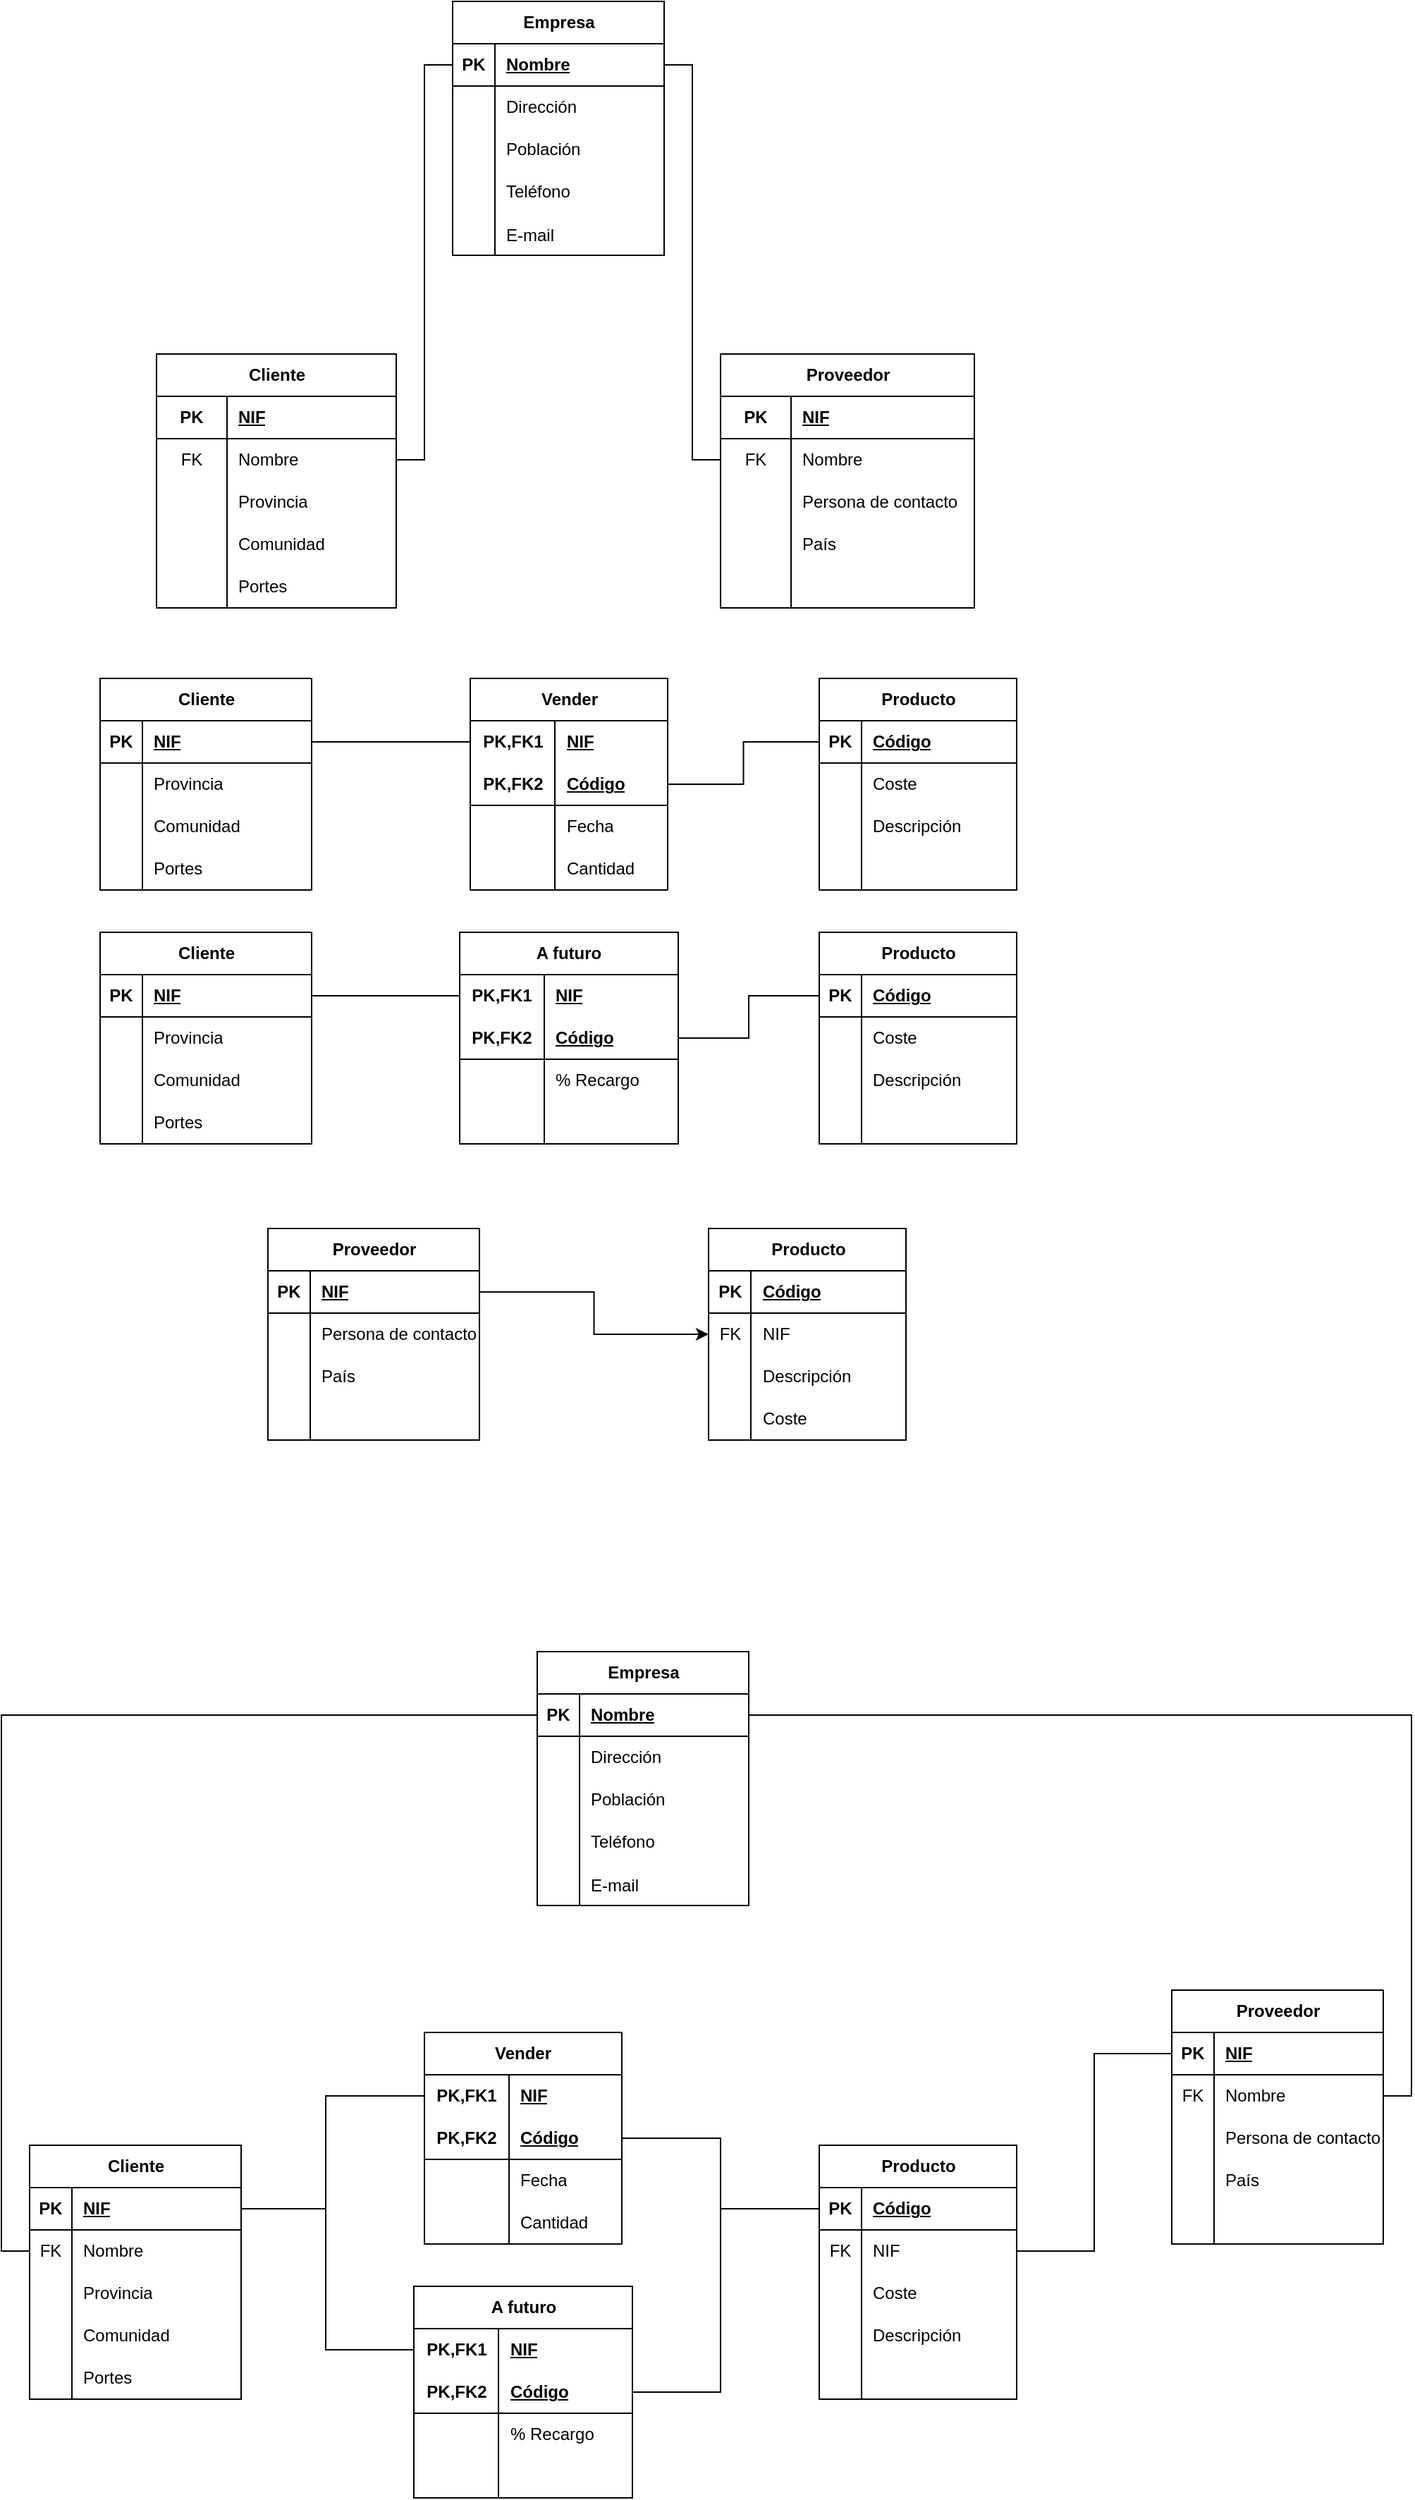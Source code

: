 <mxfile version="22.0.8" type="github">
  <diagram name="Page-1" id="5V-pY5-NSeXZcfu9NVpm">
    <mxGraphModel dx="1282" dy="1798" grid="1" gridSize="10" guides="1" tooltips="1" connect="1" arrows="1" fold="1" page="1" pageScale="1" pageWidth="850" pageHeight="1100" math="0" shadow="0">
      <root>
        <mxCell id="0" />
        <mxCell id="1" parent="0" />
        <mxCell id="uJC5SjUoU4-z41Kkm13T-27" value="A futuro" style="shape=table;startSize=30;container=1;collapsible=1;childLayout=tableLayout;fixedRows=1;rowLines=0;fontStyle=1;align=center;resizeLast=1;html=1;whiteSpace=wrap;" parent="1" vertex="1">
          <mxGeometry x="335" y="360" width="155" height="150" as="geometry" />
        </mxCell>
        <mxCell id="uJC5SjUoU4-z41Kkm13T-28" value="" style="shape=tableRow;horizontal=0;startSize=0;swimlaneHead=0;swimlaneBody=0;fillColor=none;collapsible=0;dropTarget=0;points=[[0,0.5],[1,0.5]];portConstraint=eastwest;top=0;left=0;right=0;bottom=0;html=1;" parent="uJC5SjUoU4-z41Kkm13T-27" vertex="1">
          <mxGeometry y="30" width="155" height="30" as="geometry" />
        </mxCell>
        <mxCell id="uJC5SjUoU4-z41Kkm13T-29" value="PK,FK1" style="shape=partialRectangle;connectable=0;fillColor=none;top=0;left=0;bottom=0;right=0;fontStyle=1;overflow=hidden;html=1;whiteSpace=wrap;" parent="uJC5SjUoU4-z41Kkm13T-28" vertex="1">
          <mxGeometry width="60" height="30" as="geometry">
            <mxRectangle width="60" height="30" as="alternateBounds" />
          </mxGeometry>
        </mxCell>
        <mxCell id="uJC5SjUoU4-z41Kkm13T-30" value="NIF" style="shape=partialRectangle;connectable=0;fillColor=none;top=0;left=0;bottom=0;right=0;align=left;spacingLeft=6;fontStyle=5;overflow=hidden;html=1;whiteSpace=wrap;" parent="uJC5SjUoU4-z41Kkm13T-28" vertex="1">
          <mxGeometry x="60" width="95" height="30" as="geometry">
            <mxRectangle width="95" height="30" as="alternateBounds" />
          </mxGeometry>
        </mxCell>
        <mxCell id="uJC5SjUoU4-z41Kkm13T-31" value="" style="shape=tableRow;horizontal=0;startSize=0;swimlaneHead=0;swimlaneBody=0;fillColor=none;collapsible=0;dropTarget=0;points=[[0,0.5],[1,0.5]];portConstraint=eastwest;top=0;left=0;right=0;bottom=1;html=1;" parent="uJC5SjUoU4-z41Kkm13T-27" vertex="1">
          <mxGeometry y="60" width="155" height="30" as="geometry" />
        </mxCell>
        <mxCell id="uJC5SjUoU4-z41Kkm13T-32" value="PK,FK2" style="shape=partialRectangle;connectable=0;fillColor=none;top=0;left=0;bottom=0;right=0;fontStyle=1;overflow=hidden;html=1;whiteSpace=wrap;" parent="uJC5SjUoU4-z41Kkm13T-31" vertex="1">
          <mxGeometry width="60" height="30" as="geometry">
            <mxRectangle width="60" height="30" as="alternateBounds" />
          </mxGeometry>
        </mxCell>
        <mxCell id="uJC5SjUoU4-z41Kkm13T-33" value="Código" style="shape=partialRectangle;connectable=0;fillColor=none;top=0;left=0;bottom=0;right=0;align=left;spacingLeft=6;fontStyle=5;overflow=hidden;html=1;whiteSpace=wrap;" parent="uJC5SjUoU4-z41Kkm13T-31" vertex="1">
          <mxGeometry x="60" width="95" height="30" as="geometry">
            <mxRectangle width="95" height="30" as="alternateBounds" />
          </mxGeometry>
        </mxCell>
        <mxCell id="uJC5SjUoU4-z41Kkm13T-34" value="" style="shape=tableRow;horizontal=0;startSize=0;swimlaneHead=0;swimlaneBody=0;fillColor=none;collapsible=0;dropTarget=0;points=[[0,0.5],[1,0.5]];portConstraint=eastwest;top=0;left=0;right=0;bottom=0;html=1;" parent="uJC5SjUoU4-z41Kkm13T-27" vertex="1">
          <mxGeometry y="90" width="155" height="30" as="geometry" />
        </mxCell>
        <mxCell id="uJC5SjUoU4-z41Kkm13T-35" value="" style="shape=partialRectangle;connectable=0;fillColor=none;top=0;left=0;bottom=0;right=0;editable=1;overflow=hidden;html=1;whiteSpace=wrap;" parent="uJC5SjUoU4-z41Kkm13T-34" vertex="1">
          <mxGeometry width="60" height="30" as="geometry">
            <mxRectangle width="60" height="30" as="alternateBounds" />
          </mxGeometry>
        </mxCell>
        <mxCell id="uJC5SjUoU4-z41Kkm13T-36" value="% Recargo" style="shape=partialRectangle;connectable=0;fillColor=none;top=0;left=0;bottom=0;right=0;align=left;spacingLeft=6;overflow=hidden;html=1;whiteSpace=wrap;" parent="uJC5SjUoU4-z41Kkm13T-34" vertex="1">
          <mxGeometry x="60" width="95" height="30" as="geometry">
            <mxRectangle width="95" height="30" as="alternateBounds" />
          </mxGeometry>
        </mxCell>
        <mxCell id="uJC5SjUoU4-z41Kkm13T-37" value="" style="shape=tableRow;horizontal=0;startSize=0;swimlaneHead=0;swimlaneBody=0;fillColor=none;collapsible=0;dropTarget=0;points=[[0,0.5],[1,0.5]];portConstraint=eastwest;top=0;left=0;right=0;bottom=0;html=1;" parent="uJC5SjUoU4-z41Kkm13T-27" vertex="1">
          <mxGeometry y="120" width="155" height="30" as="geometry" />
        </mxCell>
        <mxCell id="uJC5SjUoU4-z41Kkm13T-38" value="" style="shape=partialRectangle;connectable=0;fillColor=none;top=0;left=0;bottom=0;right=0;editable=1;overflow=hidden;html=1;whiteSpace=wrap;" parent="uJC5SjUoU4-z41Kkm13T-37" vertex="1">
          <mxGeometry width="60" height="30" as="geometry">
            <mxRectangle width="60" height="30" as="alternateBounds" />
          </mxGeometry>
        </mxCell>
        <mxCell id="uJC5SjUoU4-z41Kkm13T-39" value="" style="shape=partialRectangle;connectable=0;fillColor=none;top=0;left=0;bottom=0;right=0;align=left;spacingLeft=6;overflow=hidden;html=1;whiteSpace=wrap;" parent="uJC5SjUoU4-z41Kkm13T-37" vertex="1">
          <mxGeometry x="60" width="95" height="30" as="geometry">
            <mxRectangle width="95" height="30" as="alternateBounds" />
          </mxGeometry>
        </mxCell>
        <mxCell id="uJC5SjUoU4-z41Kkm13T-40" style="edgeStyle=orthogonalEdgeStyle;rounded=0;orthogonalLoop=1;jettySize=auto;html=1;entryX=0;entryY=0.5;entryDx=0;entryDy=0;endArrow=none;endFill=0;exitX=1;exitY=0.5;exitDx=0;exitDy=0;" parent="1" source="uJC5SjUoU4-z41Kkm13T-121" target="uJC5SjUoU4-z41Kkm13T-28" edge="1">
          <mxGeometry relative="1" as="geometry">
            <mxPoint x="230" y="435" as="sourcePoint" />
          </mxGeometry>
        </mxCell>
        <mxCell id="uJC5SjUoU4-z41Kkm13T-41" style="edgeStyle=orthogonalEdgeStyle;rounded=0;orthogonalLoop=1;jettySize=auto;html=1;entryX=1;entryY=0.5;entryDx=0;entryDy=0;endArrow=none;endFill=0;exitX=0;exitY=0.5;exitDx=0;exitDy=0;" parent="1" source="uJC5SjUoU4-z41Kkm13T-56" target="uJC5SjUoU4-z41Kkm13T-31" edge="1">
          <mxGeometry relative="1" as="geometry">
            <mxPoint x="590" y="405" as="sourcePoint" />
          </mxGeometry>
        </mxCell>
        <mxCell id="uJC5SjUoU4-z41Kkm13T-42" value="Cliente" style="shape=table;startSize=30;container=1;collapsible=1;childLayout=tableLayout;fixedRows=1;rowLines=0;fontStyle=1;align=center;resizeLast=1;html=1;" parent="1" vertex="1">
          <mxGeometry x="80" y="180" width="150" height="150" as="geometry" />
        </mxCell>
        <mxCell id="uJC5SjUoU4-z41Kkm13T-43" value="" style="shape=tableRow;horizontal=0;startSize=0;swimlaneHead=0;swimlaneBody=0;fillColor=none;collapsible=0;dropTarget=0;points=[[0,0.5],[1,0.5]];portConstraint=eastwest;top=0;left=0;right=0;bottom=1;" parent="uJC5SjUoU4-z41Kkm13T-42" vertex="1">
          <mxGeometry y="30" width="150" height="30" as="geometry" />
        </mxCell>
        <mxCell id="uJC5SjUoU4-z41Kkm13T-44" value="PK" style="shape=partialRectangle;connectable=0;fillColor=none;top=0;left=0;bottom=0;right=0;fontStyle=1;overflow=hidden;whiteSpace=wrap;html=1;" parent="uJC5SjUoU4-z41Kkm13T-43" vertex="1">
          <mxGeometry width="30" height="30" as="geometry">
            <mxRectangle width="30" height="30" as="alternateBounds" />
          </mxGeometry>
        </mxCell>
        <mxCell id="uJC5SjUoU4-z41Kkm13T-45" value="NIF" style="shape=partialRectangle;connectable=0;fillColor=none;top=0;left=0;bottom=0;right=0;align=left;spacingLeft=6;fontStyle=5;overflow=hidden;whiteSpace=wrap;html=1;" parent="uJC5SjUoU4-z41Kkm13T-43" vertex="1">
          <mxGeometry x="30" width="120" height="30" as="geometry">
            <mxRectangle width="120" height="30" as="alternateBounds" />
          </mxGeometry>
        </mxCell>
        <mxCell id="uJC5SjUoU4-z41Kkm13T-46" value="" style="shape=tableRow;horizontal=0;startSize=0;swimlaneHead=0;swimlaneBody=0;fillColor=none;collapsible=0;dropTarget=0;points=[[0,0.5],[1,0.5]];portConstraint=eastwest;top=0;left=0;right=0;bottom=0;" parent="uJC5SjUoU4-z41Kkm13T-42" vertex="1">
          <mxGeometry y="60" width="150" height="30" as="geometry" />
        </mxCell>
        <mxCell id="uJC5SjUoU4-z41Kkm13T-47" value="" style="shape=partialRectangle;connectable=0;fillColor=none;top=0;left=0;bottom=0;right=0;editable=1;overflow=hidden;whiteSpace=wrap;html=1;" parent="uJC5SjUoU4-z41Kkm13T-46" vertex="1">
          <mxGeometry width="30" height="30" as="geometry">
            <mxRectangle width="30" height="30" as="alternateBounds" />
          </mxGeometry>
        </mxCell>
        <mxCell id="uJC5SjUoU4-z41Kkm13T-48" value="Provincia" style="shape=partialRectangle;connectable=0;fillColor=none;top=0;left=0;bottom=0;right=0;align=left;spacingLeft=6;overflow=hidden;whiteSpace=wrap;html=1;" parent="uJC5SjUoU4-z41Kkm13T-46" vertex="1">
          <mxGeometry x="30" width="120" height="30" as="geometry">
            <mxRectangle width="120" height="30" as="alternateBounds" />
          </mxGeometry>
        </mxCell>
        <mxCell id="uJC5SjUoU4-z41Kkm13T-49" value="" style="shape=tableRow;horizontal=0;startSize=0;swimlaneHead=0;swimlaneBody=0;fillColor=none;collapsible=0;dropTarget=0;points=[[0,0.5],[1,0.5]];portConstraint=eastwest;top=0;left=0;right=0;bottom=0;" parent="uJC5SjUoU4-z41Kkm13T-42" vertex="1">
          <mxGeometry y="90" width="150" height="30" as="geometry" />
        </mxCell>
        <mxCell id="uJC5SjUoU4-z41Kkm13T-50" value="" style="shape=partialRectangle;connectable=0;fillColor=none;top=0;left=0;bottom=0;right=0;editable=1;overflow=hidden;whiteSpace=wrap;html=1;" parent="uJC5SjUoU4-z41Kkm13T-49" vertex="1">
          <mxGeometry width="30" height="30" as="geometry">
            <mxRectangle width="30" height="30" as="alternateBounds" />
          </mxGeometry>
        </mxCell>
        <mxCell id="uJC5SjUoU4-z41Kkm13T-51" value="Comunidad" style="shape=partialRectangle;connectable=0;fillColor=none;top=0;left=0;bottom=0;right=0;align=left;spacingLeft=6;overflow=hidden;whiteSpace=wrap;html=1;" parent="uJC5SjUoU4-z41Kkm13T-49" vertex="1">
          <mxGeometry x="30" width="120" height="30" as="geometry">
            <mxRectangle width="120" height="30" as="alternateBounds" />
          </mxGeometry>
        </mxCell>
        <mxCell id="uJC5SjUoU4-z41Kkm13T-52" value="" style="shape=tableRow;horizontal=0;startSize=0;swimlaneHead=0;swimlaneBody=0;fillColor=none;collapsible=0;dropTarget=0;points=[[0,0.5],[1,0.5]];portConstraint=eastwest;top=0;left=0;right=0;bottom=0;" parent="uJC5SjUoU4-z41Kkm13T-42" vertex="1">
          <mxGeometry y="120" width="150" height="30" as="geometry" />
        </mxCell>
        <mxCell id="uJC5SjUoU4-z41Kkm13T-53" value="" style="shape=partialRectangle;connectable=0;fillColor=none;top=0;left=0;bottom=0;right=0;editable=1;overflow=hidden;whiteSpace=wrap;html=1;" parent="uJC5SjUoU4-z41Kkm13T-52" vertex="1">
          <mxGeometry width="30" height="30" as="geometry">
            <mxRectangle width="30" height="30" as="alternateBounds" />
          </mxGeometry>
        </mxCell>
        <mxCell id="uJC5SjUoU4-z41Kkm13T-54" value="Portes" style="shape=partialRectangle;connectable=0;fillColor=none;top=0;left=0;bottom=0;right=0;align=left;spacingLeft=6;overflow=hidden;whiteSpace=wrap;html=1;" parent="uJC5SjUoU4-z41Kkm13T-52" vertex="1">
          <mxGeometry x="30" width="120" height="30" as="geometry">
            <mxRectangle width="120" height="30" as="alternateBounds" />
          </mxGeometry>
        </mxCell>
        <mxCell id="uJC5SjUoU4-z41Kkm13T-55" value="Producto" style="shape=table;startSize=30;container=1;collapsible=1;childLayout=tableLayout;fixedRows=1;rowLines=0;fontStyle=1;align=center;resizeLast=1;html=1;" parent="1" vertex="1">
          <mxGeometry x="590" y="360" width="140" height="150" as="geometry" />
        </mxCell>
        <mxCell id="uJC5SjUoU4-z41Kkm13T-56" value="" style="shape=tableRow;horizontal=0;startSize=0;swimlaneHead=0;swimlaneBody=0;fillColor=none;collapsible=0;dropTarget=0;points=[[0,0.5],[1,0.5]];portConstraint=eastwest;top=0;left=0;right=0;bottom=1;" parent="uJC5SjUoU4-z41Kkm13T-55" vertex="1">
          <mxGeometry y="30" width="140" height="30" as="geometry" />
        </mxCell>
        <mxCell id="uJC5SjUoU4-z41Kkm13T-57" value="PK" style="shape=partialRectangle;connectable=0;fillColor=none;top=0;left=0;bottom=0;right=0;fontStyle=1;overflow=hidden;whiteSpace=wrap;html=1;" parent="uJC5SjUoU4-z41Kkm13T-56" vertex="1">
          <mxGeometry width="30" height="30" as="geometry">
            <mxRectangle width="30" height="30" as="alternateBounds" />
          </mxGeometry>
        </mxCell>
        <mxCell id="uJC5SjUoU4-z41Kkm13T-58" value="Código" style="shape=partialRectangle;connectable=0;fillColor=none;top=0;left=0;bottom=0;right=0;align=left;spacingLeft=6;fontStyle=5;overflow=hidden;whiteSpace=wrap;html=1;" parent="uJC5SjUoU4-z41Kkm13T-56" vertex="1">
          <mxGeometry x="30" width="110" height="30" as="geometry">
            <mxRectangle width="110" height="30" as="alternateBounds" />
          </mxGeometry>
        </mxCell>
        <mxCell id="uJC5SjUoU4-z41Kkm13T-59" value="" style="shape=tableRow;horizontal=0;startSize=0;swimlaneHead=0;swimlaneBody=0;fillColor=none;collapsible=0;dropTarget=0;points=[[0,0.5],[1,0.5]];portConstraint=eastwest;top=0;left=0;right=0;bottom=0;" parent="uJC5SjUoU4-z41Kkm13T-55" vertex="1">
          <mxGeometry y="60" width="140" height="30" as="geometry" />
        </mxCell>
        <mxCell id="uJC5SjUoU4-z41Kkm13T-60" value="" style="shape=partialRectangle;connectable=0;fillColor=none;top=0;left=0;bottom=0;right=0;editable=1;overflow=hidden;whiteSpace=wrap;html=1;" parent="uJC5SjUoU4-z41Kkm13T-59" vertex="1">
          <mxGeometry width="30" height="30" as="geometry">
            <mxRectangle width="30" height="30" as="alternateBounds" />
          </mxGeometry>
        </mxCell>
        <mxCell id="uJC5SjUoU4-z41Kkm13T-61" value="Coste" style="shape=partialRectangle;connectable=0;fillColor=none;top=0;left=0;bottom=0;right=0;align=left;spacingLeft=6;overflow=hidden;whiteSpace=wrap;html=1;" parent="uJC5SjUoU4-z41Kkm13T-59" vertex="1">
          <mxGeometry x="30" width="110" height="30" as="geometry">
            <mxRectangle width="110" height="30" as="alternateBounds" />
          </mxGeometry>
        </mxCell>
        <mxCell id="uJC5SjUoU4-z41Kkm13T-62" value="" style="shape=tableRow;horizontal=0;startSize=0;swimlaneHead=0;swimlaneBody=0;fillColor=none;collapsible=0;dropTarget=0;points=[[0,0.5],[1,0.5]];portConstraint=eastwest;top=0;left=0;right=0;bottom=0;" parent="uJC5SjUoU4-z41Kkm13T-55" vertex="1">
          <mxGeometry y="90" width="140" height="30" as="geometry" />
        </mxCell>
        <mxCell id="uJC5SjUoU4-z41Kkm13T-63" value="" style="shape=partialRectangle;connectable=0;fillColor=none;top=0;left=0;bottom=0;right=0;editable=1;overflow=hidden;whiteSpace=wrap;html=1;" parent="uJC5SjUoU4-z41Kkm13T-62" vertex="1">
          <mxGeometry width="30" height="30" as="geometry">
            <mxRectangle width="30" height="30" as="alternateBounds" />
          </mxGeometry>
        </mxCell>
        <mxCell id="uJC5SjUoU4-z41Kkm13T-64" value="Descripción" style="shape=partialRectangle;connectable=0;fillColor=none;top=0;left=0;bottom=0;right=0;align=left;spacingLeft=6;overflow=hidden;whiteSpace=wrap;html=1;" parent="uJC5SjUoU4-z41Kkm13T-62" vertex="1">
          <mxGeometry x="30" width="110" height="30" as="geometry">
            <mxRectangle width="110" height="30" as="alternateBounds" />
          </mxGeometry>
        </mxCell>
        <mxCell id="uJC5SjUoU4-z41Kkm13T-65" value="" style="shape=tableRow;horizontal=0;startSize=0;swimlaneHead=0;swimlaneBody=0;fillColor=none;collapsible=0;dropTarget=0;points=[[0,0.5],[1,0.5]];portConstraint=eastwest;top=0;left=0;right=0;bottom=0;" parent="uJC5SjUoU4-z41Kkm13T-55" vertex="1">
          <mxGeometry y="120" width="140" height="30" as="geometry" />
        </mxCell>
        <mxCell id="uJC5SjUoU4-z41Kkm13T-66" value="" style="shape=partialRectangle;connectable=0;fillColor=none;top=0;left=0;bottom=0;right=0;editable=1;overflow=hidden;whiteSpace=wrap;html=1;" parent="uJC5SjUoU4-z41Kkm13T-65" vertex="1">
          <mxGeometry width="30" height="30" as="geometry">
            <mxRectangle width="30" height="30" as="alternateBounds" />
          </mxGeometry>
        </mxCell>
        <mxCell id="uJC5SjUoU4-z41Kkm13T-67" value="" style="shape=partialRectangle;connectable=0;fillColor=none;top=0;left=0;bottom=0;right=0;align=left;spacingLeft=6;overflow=hidden;whiteSpace=wrap;html=1;" parent="uJC5SjUoU4-z41Kkm13T-65" vertex="1">
          <mxGeometry x="30" width="110" height="30" as="geometry">
            <mxRectangle width="110" height="30" as="alternateBounds" />
          </mxGeometry>
        </mxCell>
        <mxCell id="uJC5SjUoU4-z41Kkm13T-68" value="Vender" style="shape=table;startSize=30;container=1;collapsible=1;childLayout=tableLayout;fixedRows=1;rowLines=0;fontStyle=1;align=center;resizeLast=1;html=1;whiteSpace=wrap;" parent="1" vertex="1">
          <mxGeometry x="342.5" y="180" width="140" height="150" as="geometry" />
        </mxCell>
        <mxCell id="uJC5SjUoU4-z41Kkm13T-69" value="" style="shape=tableRow;horizontal=0;startSize=0;swimlaneHead=0;swimlaneBody=0;fillColor=none;collapsible=0;dropTarget=0;points=[[0,0.5],[1,0.5]];portConstraint=eastwest;top=0;left=0;right=0;bottom=0;html=1;" parent="uJC5SjUoU4-z41Kkm13T-68" vertex="1">
          <mxGeometry y="30" width="140" height="30" as="geometry" />
        </mxCell>
        <mxCell id="uJC5SjUoU4-z41Kkm13T-70" value="PK,FK1" style="shape=partialRectangle;connectable=0;fillColor=none;top=0;left=0;bottom=0;right=0;fontStyle=1;overflow=hidden;html=1;whiteSpace=wrap;" parent="uJC5SjUoU4-z41Kkm13T-69" vertex="1">
          <mxGeometry width="60" height="30" as="geometry">
            <mxRectangle width="60" height="30" as="alternateBounds" />
          </mxGeometry>
        </mxCell>
        <mxCell id="uJC5SjUoU4-z41Kkm13T-71" value="NIF" style="shape=partialRectangle;connectable=0;fillColor=none;top=0;left=0;bottom=0;right=0;align=left;spacingLeft=6;fontStyle=5;overflow=hidden;html=1;whiteSpace=wrap;" parent="uJC5SjUoU4-z41Kkm13T-69" vertex="1">
          <mxGeometry x="60" width="80" height="30" as="geometry">
            <mxRectangle width="80" height="30" as="alternateBounds" />
          </mxGeometry>
        </mxCell>
        <mxCell id="uJC5SjUoU4-z41Kkm13T-72" value="" style="shape=tableRow;horizontal=0;startSize=0;swimlaneHead=0;swimlaneBody=0;fillColor=none;collapsible=0;dropTarget=0;points=[[0,0.5],[1,0.5]];portConstraint=eastwest;top=0;left=0;right=0;bottom=1;html=1;" parent="uJC5SjUoU4-z41Kkm13T-68" vertex="1">
          <mxGeometry y="60" width="140" height="30" as="geometry" />
        </mxCell>
        <mxCell id="uJC5SjUoU4-z41Kkm13T-73" value="PK,FK2" style="shape=partialRectangle;connectable=0;fillColor=none;top=0;left=0;bottom=0;right=0;fontStyle=1;overflow=hidden;html=1;whiteSpace=wrap;" parent="uJC5SjUoU4-z41Kkm13T-72" vertex="1">
          <mxGeometry width="60" height="30" as="geometry">
            <mxRectangle width="60" height="30" as="alternateBounds" />
          </mxGeometry>
        </mxCell>
        <mxCell id="uJC5SjUoU4-z41Kkm13T-74" value="Código" style="shape=partialRectangle;connectable=0;fillColor=none;top=0;left=0;bottom=0;right=0;align=left;spacingLeft=6;fontStyle=5;overflow=hidden;html=1;whiteSpace=wrap;" parent="uJC5SjUoU4-z41Kkm13T-72" vertex="1">
          <mxGeometry x="60" width="80" height="30" as="geometry">
            <mxRectangle width="80" height="30" as="alternateBounds" />
          </mxGeometry>
        </mxCell>
        <mxCell id="uJC5SjUoU4-z41Kkm13T-75" value="" style="shape=tableRow;horizontal=0;startSize=0;swimlaneHead=0;swimlaneBody=0;fillColor=none;collapsible=0;dropTarget=0;points=[[0,0.5],[1,0.5]];portConstraint=eastwest;top=0;left=0;right=0;bottom=0;html=1;" parent="uJC5SjUoU4-z41Kkm13T-68" vertex="1">
          <mxGeometry y="90" width="140" height="30" as="geometry" />
        </mxCell>
        <mxCell id="uJC5SjUoU4-z41Kkm13T-76" value="" style="shape=partialRectangle;connectable=0;fillColor=none;top=0;left=0;bottom=0;right=0;editable=1;overflow=hidden;html=1;whiteSpace=wrap;" parent="uJC5SjUoU4-z41Kkm13T-75" vertex="1">
          <mxGeometry width="60" height="30" as="geometry">
            <mxRectangle width="60" height="30" as="alternateBounds" />
          </mxGeometry>
        </mxCell>
        <mxCell id="uJC5SjUoU4-z41Kkm13T-77" value="Fecha" style="shape=partialRectangle;connectable=0;fillColor=none;top=0;left=0;bottom=0;right=0;align=left;spacingLeft=6;overflow=hidden;html=1;whiteSpace=wrap;" parent="uJC5SjUoU4-z41Kkm13T-75" vertex="1">
          <mxGeometry x="60" width="80" height="30" as="geometry">
            <mxRectangle width="80" height="30" as="alternateBounds" />
          </mxGeometry>
        </mxCell>
        <mxCell id="uJC5SjUoU4-z41Kkm13T-78" value="" style="shape=tableRow;horizontal=0;startSize=0;swimlaneHead=0;swimlaneBody=0;fillColor=none;collapsible=0;dropTarget=0;points=[[0,0.5],[1,0.5]];portConstraint=eastwest;top=0;left=0;right=0;bottom=0;html=1;" parent="uJC5SjUoU4-z41Kkm13T-68" vertex="1">
          <mxGeometry y="120" width="140" height="30" as="geometry" />
        </mxCell>
        <mxCell id="uJC5SjUoU4-z41Kkm13T-79" value="" style="shape=partialRectangle;connectable=0;fillColor=none;top=0;left=0;bottom=0;right=0;editable=1;overflow=hidden;html=1;whiteSpace=wrap;" parent="uJC5SjUoU4-z41Kkm13T-78" vertex="1">
          <mxGeometry width="60" height="30" as="geometry">
            <mxRectangle width="60" height="30" as="alternateBounds" />
          </mxGeometry>
        </mxCell>
        <mxCell id="uJC5SjUoU4-z41Kkm13T-80" value="Cantidad" style="shape=partialRectangle;connectable=0;fillColor=none;top=0;left=0;bottom=0;right=0;align=left;spacingLeft=6;overflow=hidden;html=1;whiteSpace=wrap;" parent="uJC5SjUoU4-z41Kkm13T-78" vertex="1">
          <mxGeometry x="60" width="80" height="30" as="geometry">
            <mxRectangle width="80" height="30" as="alternateBounds" />
          </mxGeometry>
        </mxCell>
        <mxCell id="uJC5SjUoU4-z41Kkm13T-120" value="Cliente" style="shape=table;startSize=30;container=1;collapsible=1;childLayout=tableLayout;fixedRows=1;rowLines=0;fontStyle=1;align=center;resizeLast=1;html=1;" parent="1" vertex="1">
          <mxGeometry x="80" y="360" width="150" height="150" as="geometry" />
        </mxCell>
        <mxCell id="uJC5SjUoU4-z41Kkm13T-121" value="" style="shape=tableRow;horizontal=0;startSize=0;swimlaneHead=0;swimlaneBody=0;fillColor=none;collapsible=0;dropTarget=0;points=[[0,0.5],[1,0.5]];portConstraint=eastwest;top=0;left=0;right=0;bottom=1;" parent="uJC5SjUoU4-z41Kkm13T-120" vertex="1">
          <mxGeometry y="30" width="150" height="30" as="geometry" />
        </mxCell>
        <mxCell id="uJC5SjUoU4-z41Kkm13T-122" value="PK" style="shape=partialRectangle;connectable=0;fillColor=none;top=0;left=0;bottom=0;right=0;fontStyle=1;overflow=hidden;whiteSpace=wrap;html=1;" parent="uJC5SjUoU4-z41Kkm13T-121" vertex="1">
          <mxGeometry width="30" height="30" as="geometry">
            <mxRectangle width="30" height="30" as="alternateBounds" />
          </mxGeometry>
        </mxCell>
        <mxCell id="uJC5SjUoU4-z41Kkm13T-123" value="NIF" style="shape=partialRectangle;connectable=0;fillColor=none;top=0;left=0;bottom=0;right=0;align=left;spacingLeft=6;fontStyle=5;overflow=hidden;whiteSpace=wrap;html=1;" parent="uJC5SjUoU4-z41Kkm13T-121" vertex="1">
          <mxGeometry x="30" width="120" height="30" as="geometry">
            <mxRectangle width="120" height="30" as="alternateBounds" />
          </mxGeometry>
        </mxCell>
        <mxCell id="uJC5SjUoU4-z41Kkm13T-124" value="" style="shape=tableRow;horizontal=0;startSize=0;swimlaneHead=0;swimlaneBody=0;fillColor=none;collapsible=0;dropTarget=0;points=[[0,0.5],[1,0.5]];portConstraint=eastwest;top=0;left=0;right=0;bottom=0;" parent="uJC5SjUoU4-z41Kkm13T-120" vertex="1">
          <mxGeometry y="60" width="150" height="30" as="geometry" />
        </mxCell>
        <mxCell id="uJC5SjUoU4-z41Kkm13T-125" value="" style="shape=partialRectangle;connectable=0;fillColor=none;top=0;left=0;bottom=0;right=0;editable=1;overflow=hidden;whiteSpace=wrap;html=1;" parent="uJC5SjUoU4-z41Kkm13T-124" vertex="1">
          <mxGeometry width="30" height="30" as="geometry">
            <mxRectangle width="30" height="30" as="alternateBounds" />
          </mxGeometry>
        </mxCell>
        <mxCell id="uJC5SjUoU4-z41Kkm13T-126" value="Provincia" style="shape=partialRectangle;connectable=0;fillColor=none;top=0;left=0;bottom=0;right=0;align=left;spacingLeft=6;overflow=hidden;whiteSpace=wrap;html=1;" parent="uJC5SjUoU4-z41Kkm13T-124" vertex="1">
          <mxGeometry x="30" width="120" height="30" as="geometry">
            <mxRectangle width="120" height="30" as="alternateBounds" />
          </mxGeometry>
        </mxCell>
        <mxCell id="uJC5SjUoU4-z41Kkm13T-127" value="" style="shape=tableRow;horizontal=0;startSize=0;swimlaneHead=0;swimlaneBody=0;fillColor=none;collapsible=0;dropTarget=0;points=[[0,0.5],[1,0.5]];portConstraint=eastwest;top=0;left=0;right=0;bottom=0;" parent="uJC5SjUoU4-z41Kkm13T-120" vertex="1">
          <mxGeometry y="90" width="150" height="30" as="geometry" />
        </mxCell>
        <mxCell id="uJC5SjUoU4-z41Kkm13T-128" value="" style="shape=partialRectangle;connectable=0;fillColor=none;top=0;left=0;bottom=0;right=0;editable=1;overflow=hidden;whiteSpace=wrap;html=1;" parent="uJC5SjUoU4-z41Kkm13T-127" vertex="1">
          <mxGeometry width="30" height="30" as="geometry">
            <mxRectangle width="30" height="30" as="alternateBounds" />
          </mxGeometry>
        </mxCell>
        <mxCell id="uJC5SjUoU4-z41Kkm13T-129" value="Comunidad" style="shape=partialRectangle;connectable=0;fillColor=none;top=0;left=0;bottom=0;right=0;align=left;spacingLeft=6;overflow=hidden;whiteSpace=wrap;html=1;" parent="uJC5SjUoU4-z41Kkm13T-127" vertex="1">
          <mxGeometry x="30" width="120" height="30" as="geometry">
            <mxRectangle width="120" height="30" as="alternateBounds" />
          </mxGeometry>
        </mxCell>
        <mxCell id="uJC5SjUoU4-z41Kkm13T-130" value="" style="shape=tableRow;horizontal=0;startSize=0;swimlaneHead=0;swimlaneBody=0;fillColor=none;collapsible=0;dropTarget=0;points=[[0,0.5],[1,0.5]];portConstraint=eastwest;top=0;left=0;right=0;bottom=0;" parent="uJC5SjUoU4-z41Kkm13T-120" vertex="1">
          <mxGeometry y="120" width="150" height="30" as="geometry" />
        </mxCell>
        <mxCell id="uJC5SjUoU4-z41Kkm13T-131" value="" style="shape=partialRectangle;connectable=0;fillColor=none;top=0;left=0;bottom=0;right=0;editable=1;overflow=hidden;whiteSpace=wrap;html=1;" parent="uJC5SjUoU4-z41Kkm13T-130" vertex="1">
          <mxGeometry width="30" height="30" as="geometry">
            <mxRectangle width="30" height="30" as="alternateBounds" />
          </mxGeometry>
        </mxCell>
        <mxCell id="uJC5SjUoU4-z41Kkm13T-132" value="Portes" style="shape=partialRectangle;connectable=0;fillColor=none;top=0;left=0;bottom=0;right=0;align=left;spacingLeft=6;overflow=hidden;whiteSpace=wrap;html=1;" parent="uJC5SjUoU4-z41Kkm13T-130" vertex="1">
          <mxGeometry x="30" width="120" height="30" as="geometry">
            <mxRectangle width="120" height="30" as="alternateBounds" />
          </mxGeometry>
        </mxCell>
        <mxCell id="uJC5SjUoU4-z41Kkm13T-146" value="Producto" style="shape=table;startSize=30;container=1;collapsible=1;childLayout=tableLayout;fixedRows=1;rowLines=0;fontStyle=1;align=center;resizeLast=1;html=1;" parent="1" vertex="1">
          <mxGeometry x="590" y="180" width="140" height="150" as="geometry" />
        </mxCell>
        <mxCell id="uJC5SjUoU4-z41Kkm13T-147" value="" style="shape=tableRow;horizontal=0;startSize=0;swimlaneHead=0;swimlaneBody=0;fillColor=none;collapsible=0;dropTarget=0;points=[[0,0.5],[1,0.5]];portConstraint=eastwest;top=0;left=0;right=0;bottom=1;" parent="uJC5SjUoU4-z41Kkm13T-146" vertex="1">
          <mxGeometry y="30" width="140" height="30" as="geometry" />
        </mxCell>
        <mxCell id="uJC5SjUoU4-z41Kkm13T-148" value="PK" style="shape=partialRectangle;connectable=0;fillColor=none;top=0;left=0;bottom=0;right=0;fontStyle=1;overflow=hidden;whiteSpace=wrap;html=1;" parent="uJC5SjUoU4-z41Kkm13T-147" vertex="1">
          <mxGeometry width="30" height="30" as="geometry">
            <mxRectangle width="30" height="30" as="alternateBounds" />
          </mxGeometry>
        </mxCell>
        <mxCell id="uJC5SjUoU4-z41Kkm13T-149" value="Código" style="shape=partialRectangle;connectable=0;fillColor=none;top=0;left=0;bottom=0;right=0;align=left;spacingLeft=6;fontStyle=5;overflow=hidden;whiteSpace=wrap;html=1;" parent="uJC5SjUoU4-z41Kkm13T-147" vertex="1">
          <mxGeometry x="30" width="110" height="30" as="geometry">
            <mxRectangle width="110" height="30" as="alternateBounds" />
          </mxGeometry>
        </mxCell>
        <mxCell id="uJC5SjUoU4-z41Kkm13T-150" value="" style="shape=tableRow;horizontal=0;startSize=0;swimlaneHead=0;swimlaneBody=0;fillColor=none;collapsible=0;dropTarget=0;points=[[0,0.5],[1,0.5]];portConstraint=eastwest;top=0;left=0;right=0;bottom=0;" parent="uJC5SjUoU4-z41Kkm13T-146" vertex="1">
          <mxGeometry y="60" width="140" height="30" as="geometry" />
        </mxCell>
        <mxCell id="uJC5SjUoU4-z41Kkm13T-151" value="" style="shape=partialRectangle;connectable=0;fillColor=none;top=0;left=0;bottom=0;right=0;editable=1;overflow=hidden;whiteSpace=wrap;html=1;" parent="uJC5SjUoU4-z41Kkm13T-150" vertex="1">
          <mxGeometry width="30" height="30" as="geometry">
            <mxRectangle width="30" height="30" as="alternateBounds" />
          </mxGeometry>
        </mxCell>
        <mxCell id="uJC5SjUoU4-z41Kkm13T-152" value="Coste" style="shape=partialRectangle;connectable=0;fillColor=none;top=0;left=0;bottom=0;right=0;align=left;spacingLeft=6;overflow=hidden;whiteSpace=wrap;html=1;" parent="uJC5SjUoU4-z41Kkm13T-150" vertex="1">
          <mxGeometry x="30" width="110" height="30" as="geometry">
            <mxRectangle width="110" height="30" as="alternateBounds" />
          </mxGeometry>
        </mxCell>
        <mxCell id="uJC5SjUoU4-z41Kkm13T-153" value="" style="shape=tableRow;horizontal=0;startSize=0;swimlaneHead=0;swimlaneBody=0;fillColor=none;collapsible=0;dropTarget=0;points=[[0,0.5],[1,0.5]];portConstraint=eastwest;top=0;left=0;right=0;bottom=0;" parent="uJC5SjUoU4-z41Kkm13T-146" vertex="1">
          <mxGeometry y="90" width="140" height="30" as="geometry" />
        </mxCell>
        <mxCell id="uJC5SjUoU4-z41Kkm13T-154" value="" style="shape=partialRectangle;connectable=0;fillColor=none;top=0;left=0;bottom=0;right=0;editable=1;overflow=hidden;whiteSpace=wrap;html=1;" parent="uJC5SjUoU4-z41Kkm13T-153" vertex="1">
          <mxGeometry width="30" height="30" as="geometry">
            <mxRectangle width="30" height="30" as="alternateBounds" />
          </mxGeometry>
        </mxCell>
        <mxCell id="uJC5SjUoU4-z41Kkm13T-155" value="Descripción" style="shape=partialRectangle;connectable=0;fillColor=none;top=0;left=0;bottom=0;right=0;align=left;spacingLeft=6;overflow=hidden;whiteSpace=wrap;html=1;" parent="uJC5SjUoU4-z41Kkm13T-153" vertex="1">
          <mxGeometry x="30" width="110" height="30" as="geometry">
            <mxRectangle width="110" height="30" as="alternateBounds" />
          </mxGeometry>
        </mxCell>
        <mxCell id="uJC5SjUoU4-z41Kkm13T-156" value="" style="shape=tableRow;horizontal=0;startSize=0;swimlaneHead=0;swimlaneBody=0;fillColor=none;collapsible=0;dropTarget=0;points=[[0,0.5],[1,0.5]];portConstraint=eastwest;top=0;left=0;right=0;bottom=0;" parent="uJC5SjUoU4-z41Kkm13T-146" vertex="1">
          <mxGeometry y="120" width="140" height="30" as="geometry" />
        </mxCell>
        <mxCell id="uJC5SjUoU4-z41Kkm13T-157" value="" style="shape=partialRectangle;connectable=0;fillColor=none;top=0;left=0;bottom=0;right=0;editable=1;overflow=hidden;whiteSpace=wrap;html=1;" parent="uJC5SjUoU4-z41Kkm13T-156" vertex="1">
          <mxGeometry width="30" height="30" as="geometry">
            <mxRectangle width="30" height="30" as="alternateBounds" />
          </mxGeometry>
        </mxCell>
        <mxCell id="uJC5SjUoU4-z41Kkm13T-158" value="" style="shape=partialRectangle;connectable=0;fillColor=none;top=0;left=0;bottom=0;right=0;align=left;spacingLeft=6;overflow=hidden;whiteSpace=wrap;html=1;" parent="uJC5SjUoU4-z41Kkm13T-156" vertex="1">
          <mxGeometry x="30" width="110" height="30" as="geometry">
            <mxRectangle width="110" height="30" as="alternateBounds" />
          </mxGeometry>
        </mxCell>
        <mxCell id="uJC5SjUoU4-z41Kkm13T-159" style="edgeStyle=orthogonalEdgeStyle;rounded=0;orthogonalLoop=1;jettySize=auto;html=1;entryX=0;entryY=0.5;entryDx=0;entryDy=0;endArrow=none;endFill=0;" parent="1" source="uJC5SjUoU4-z41Kkm13T-43" target="uJC5SjUoU4-z41Kkm13T-69" edge="1">
          <mxGeometry relative="1" as="geometry" />
        </mxCell>
        <mxCell id="uJC5SjUoU4-z41Kkm13T-160" style="edgeStyle=orthogonalEdgeStyle;rounded=0;orthogonalLoop=1;jettySize=auto;html=1;entryX=0;entryY=0.5;entryDx=0;entryDy=0;endArrow=none;endFill=0;" parent="1" source="uJC5SjUoU4-z41Kkm13T-72" target="uJC5SjUoU4-z41Kkm13T-147" edge="1">
          <mxGeometry relative="1" as="geometry" />
        </mxCell>
        <mxCell id="uJC5SjUoU4-z41Kkm13T-174" value="&lt;div&gt;Proveedor&lt;/div&gt;" style="shape=table;startSize=30;container=1;collapsible=1;childLayout=tableLayout;fixedRows=1;rowLines=0;fontStyle=1;align=center;resizeLast=1;html=1;" parent="1" vertex="1">
          <mxGeometry x="199" y="570" width="150" height="150" as="geometry" />
        </mxCell>
        <mxCell id="uJC5SjUoU4-z41Kkm13T-175" value="" style="shape=tableRow;horizontal=0;startSize=0;swimlaneHead=0;swimlaneBody=0;fillColor=none;collapsible=0;dropTarget=0;points=[[0,0.5],[1,0.5]];portConstraint=eastwest;top=0;left=0;right=0;bottom=1;" parent="uJC5SjUoU4-z41Kkm13T-174" vertex="1">
          <mxGeometry y="30" width="150" height="30" as="geometry" />
        </mxCell>
        <mxCell id="uJC5SjUoU4-z41Kkm13T-176" value="PK" style="shape=partialRectangle;connectable=0;fillColor=none;top=0;left=0;bottom=0;right=0;fontStyle=1;overflow=hidden;whiteSpace=wrap;html=1;" parent="uJC5SjUoU4-z41Kkm13T-175" vertex="1">
          <mxGeometry width="30" height="30" as="geometry">
            <mxRectangle width="30" height="30" as="alternateBounds" />
          </mxGeometry>
        </mxCell>
        <mxCell id="uJC5SjUoU4-z41Kkm13T-177" value="NIF" style="shape=partialRectangle;connectable=0;fillColor=none;top=0;left=0;bottom=0;right=0;align=left;spacingLeft=6;fontStyle=5;overflow=hidden;whiteSpace=wrap;html=1;" parent="uJC5SjUoU4-z41Kkm13T-175" vertex="1">
          <mxGeometry x="30" width="120" height="30" as="geometry">
            <mxRectangle width="120" height="30" as="alternateBounds" />
          </mxGeometry>
        </mxCell>
        <mxCell id="uJC5SjUoU4-z41Kkm13T-178" value="" style="shape=tableRow;horizontal=0;startSize=0;swimlaneHead=0;swimlaneBody=0;fillColor=none;collapsible=0;dropTarget=0;points=[[0,0.5],[1,0.5]];portConstraint=eastwest;top=0;left=0;right=0;bottom=0;" parent="uJC5SjUoU4-z41Kkm13T-174" vertex="1">
          <mxGeometry y="60" width="150" height="30" as="geometry" />
        </mxCell>
        <mxCell id="uJC5SjUoU4-z41Kkm13T-179" value="" style="shape=partialRectangle;connectable=0;fillColor=none;top=0;left=0;bottom=0;right=0;editable=1;overflow=hidden;whiteSpace=wrap;html=1;" parent="uJC5SjUoU4-z41Kkm13T-178" vertex="1">
          <mxGeometry width="30" height="30" as="geometry">
            <mxRectangle width="30" height="30" as="alternateBounds" />
          </mxGeometry>
        </mxCell>
        <mxCell id="uJC5SjUoU4-z41Kkm13T-180" value="Persona de contacto" style="shape=partialRectangle;connectable=0;fillColor=none;top=0;left=0;bottom=0;right=0;align=left;spacingLeft=6;overflow=hidden;whiteSpace=wrap;html=1;" parent="uJC5SjUoU4-z41Kkm13T-178" vertex="1">
          <mxGeometry x="30" width="120" height="30" as="geometry">
            <mxRectangle width="120" height="30" as="alternateBounds" />
          </mxGeometry>
        </mxCell>
        <mxCell id="uJC5SjUoU4-z41Kkm13T-181" value="" style="shape=tableRow;horizontal=0;startSize=0;swimlaneHead=0;swimlaneBody=0;fillColor=none;collapsible=0;dropTarget=0;points=[[0,0.5],[1,0.5]];portConstraint=eastwest;top=0;left=0;right=0;bottom=0;" parent="uJC5SjUoU4-z41Kkm13T-174" vertex="1">
          <mxGeometry y="90" width="150" height="30" as="geometry" />
        </mxCell>
        <mxCell id="uJC5SjUoU4-z41Kkm13T-182" value="" style="shape=partialRectangle;connectable=0;fillColor=none;top=0;left=0;bottom=0;right=0;editable=1;overflow=hidden;whiteSpace=wrap;html=1;" parent="uJC5SjUoU4-z41Kkm13T-181" vertex="1">
          <mxGeometry width="30" height="30" as="geometry">
            <mxRectangle width="30" height="30" as="alternateBounds" />
          </mxGeometry>
        </mxCell>
        <mxCell id="uJC5SjUoU4-z41Kkm13T-183" value="País" style="shape=partialRectangle;connectable=0;fillColor=none;top=0;left=0;bottom=0;right=0;align=left;spacingLeft=6;overflow=hidden;whiteSpace=wrap;html=1;" parent="uJC5SjUoU4-z41Kkm13T-181" vertex="1">
          <mxGeometry x="30" width="120" height="30" as="geometry">
            <mxRectangle width="120" height="30" as="alternateBounds" />
          </mxGeometry>
        </mxCell>
        <mxCell id="uJC5SjUoU4-z41Kkm13T-184" value="" style="shape=tableRow;horizontal=0;startSize=0;swimlaneHead=0;swimlaneBody=0;fillColor=none;collapsible=0;dropTarget=0;points=[[0,0.5],[1,0.5]];portConstraint=eastwest;top=0;left=0;right=0;bottom=0;" parent="uJC5SjUoU4-z41Kkm13T-174" vertex="1">
          <mxGeometry y="120" width="150" height="30" as="geometry" />
        </mxCell>
        <mxCell id="uJC5SjUoU4-z41Kkm13T-185" value="" style="shape=partialRectangle;connectable=0;fillColor=none;top=0;left=0;bottom=0;right=0;editable=1;overflow=hidden;whiteSpace=wrap;html=1;" parent="uJC5SjUoU4-z41Kkm13T-184" vertex="1">
          <mxGeometry width="30" height="30" as="geometry">
            <mxRectangle width="30" height="30" as="alternateBounds" />
          </mxGeometry>
        </mxCell>
        <mxCell id="uJC5SjUoU4-z41Kkm13T-186" value="" style="shape=partialRectangle;connectable=0;fillColor=none;top=0;left=0;bottom=0;right=0;align=left;spacingLeft=6;overflow=hidden;whiteSpace=wrap;html=1;" parent="uJC5SjUoU4-z41Kkm13T-184" vertex="1">
          <mxGeometry x="30" width="120" height="30" as="geometry">
            <mxRectangle width="120" height="30" as="alternateBounds" />
          </mxGeometry>
        </mxCell>
        <mxCell id="uJC5SjUoU4-z41Kkm13T-161" value="Producto" style="shape=table;startSize=30;container=1;collapsible=1;childLayout=tableLayout;fixedRows=1;rowLines=0;fontStyle=1;align=center;resizeLast=1;html=1;" parent="1" vertex="1">
          <mxGeometry x="511.5" y="570" width="140" height="150" as="geometry" />
        </mxCell>
        <mxCell id="uJC5SjUoU4-z41Kkm13T-162" value="" style="shape=tableRow;horizontal=0;startSize=0;swimlaneHead=0;swimlaneBody=0;fillColor=none;collapsible=0;dropTarget=0;points=[[0,0.5],[1,0.5]];portConstraint=eastwest;top=0;left=0;right=0;bottom=1;" parent="uJC5SjUoU4-z41Kkm13T-161" vertex="1">
          <mxGeometry y="30" width="140" height="30" as="geometry" />
        </mxCell>
        <mxCell id="uJC5SjUoU4-z41Kkm13T-163" value="PK" style="shape=partialRectangle;connectable=0;fillColor=none;top=0;left=0;bottom=0;right=0;fontStyle=1;overflow=hidden;whiteSpace=wrap;html=1;" parent="uJC5SjUoU4-z41Kkm13T-162" vertex="1">
          <mxGeometry width="30" height="30" as="geometry">
            <mxRectangle width="30" height="30" as="alternateBounds" />
          </mxGeometry>
        </mxCell>
        <mxCell id="uJC5SjUoU4-z41Kkm13T-164" value="Código" style="shape=partialRectangle;connectable=0;fillColor=none;top=0;left=0;bottom=0;right=0;align=left;spacingLeft=6;fontStyle=5;overflow=hidden;whiteSpace=wrap;html=1;" parent="uJC5SjUoU4-z41Kkm13T-162" vertex="1">
          <mxGeometry x="30" width="110" height="30" as="geometry">
            <mxRectangle width="110" height="30" as="alternateBounds" />
          </mxGeometry>
        </mxCell>
        <mxCell id="uJC5SjUoU4-z41Kkm13T-165" value="" style="shape=tableRow;horizontal=0;startSize=0;swimlaneHead=0;swimlaneBody=0;fillColor=none;collapsible=0;dropTarget=0;points=[[0,0.5],[1,0.5]];portConstraint=eastwest;top=0;left=0;right=0;bottom=0;" parent="uJC5SjUoU4-z41Kkm13T-161" vertex="1">
          <mxGeometry y="60" width="140" height="30" as="geometry" />
        </mxCell>
        <mxCell id="uJC5SjUoU4-z41Kkm13T-166" value="FK" style="shape=partialRectangle;connectable=0;fillColor=none;top=0;left=0;bottom=0;right=0;editable=1;overflow=hidden;whiteSpace=wrap;html=1;" parent="uJC5SjUoU4-z41Kkm13T-165" vertex="1">
          <mxGeometry width="30" height="30" as="geometry">
            <mxRectangle width="30" height="30" as="alternateBounds" />
          </mxGeometry>
        </mxCell>
        <mxCell id="uJC5SjUoU4-z41Kkm13T-167" value="NIF" style="shape=partialRectangle;connectable=0;fillColor=none;top=0;left=0;bottom=0;right=0;align=left;spacingLeft=6;overflow=hidden;whiteSpace=wrap;html=1;" parent="uJC5SjUoU4-z41Kkm13T-165" vertex="1">
          <mxGeometry x="30" width="110" height="30" as="geometry">
            <mxRectangle width="110" height="30" as="alternateBounds" />
          </mxGeometry>
        </mxCell>
        <mxCell id="uJC5SjUoU4-z41Kkm13T-168" value="" style="shape=tableRow;horizontal=0;startSize=0;swimlaneHead=0;swimlaneBody=0;fillColor=none;collapsible=0;dropTarget=0;points=[[0,0.5],[1,0.5]];portConstraint=eastwest;top=0;left=0;right=0;bottom=0;" parent="uJC5SjUoU4-z41Kkm13T-161" vertex="1">
          <mxGeometry y="90" width="140" height="30" as="geometry" />
        </mxCell>
        <mxCell id="uJC5SjUoU4-z41Kkm13T-169" value="" style="shape=partialRectangle;connectable=0;fillColor=none;top=0;left=0;bottom=0;right=0;editable=1;overflow=hidden;whiteSpace=wrap;html=1;" parent="uJC5SjUoU4-z41Kkm13T-168" vertex="1">
          <mxGeometry width="30" height="30" as="geometry">
            <mxRectangle width="30" height="30" as="alternateBounds" />
          </mxGeometry>
        </mxCell>
        <mxCell id="uJC5SjUoU4-z41Kkm13T-170" value="Descripción" style="shape=partialRectangle;connectable=0;fillColor=none;top=0;left=0;bottom=0;right=0;align=left;spacingLeft=6;overflow=hidden;whiteSpace=wrap;html=1;" parent="uJC5SjUoU4-z41Kkm13T-168" vertex="1">
          <mxGeometry x="30" width="110" height="30" as="geometry">
            <mxRectangle width="110" height="30" as="alternateBounds" />
          </mxGeometry>
        </mxCell>
        <mxCell id="uJC5SjUoU4-z41Kkm13T-171" value="" style="shape=tableRow;horizontal=0;startSize=0;swimlaneHead=0;swimlaneBody=0;fillColor=none;collapsible=0;dropTarget=0;points=[[0,0.5],[1,0.5]];portConstraint=eastwest;top=0;left=0;right=0;bottom=0;" parent="uJC5SjUoU4-z41Kkm13T-161" vertex="1">
          <mxGeometry y="120" width="140" height="30" as="geometry" />
        </mxCell>
        <mxCell id="uJC5SjUoU4-z41Kkm13T-172" value="" style="shape=partialRectangle;connectable=0;fillColor=none;top=0;left=0;bottom=0;right=0;editable=1;overflow=hidden;whiteSpace=wrap;html=1;" parent="uJC5SjUoU4-z41Kkm13T-171" vertex="1">
          <mxGeometry width="30" height="30" as="geometry">
            <mxRectangle width="30" height="30" as="alternateBounds" />
          </mxGeometry>
        </mxCell>
        <mxCell id="uJC5SjUoU4-z41Kkm13T-173" value="Coste" style="shape=partialRectangle;connectable=0;fillColor=none;top=0;left=0;bottom=0;right=0;align=left;spacingLeft=6;overflow=hidden;whiteSpace=wrap;html=1;" parent="uJC5SjUoU4-z41Kkm13T-171" vertex="1">
          <mxGeometry x="30" width="110" height="30" as="geometry">
            <mxRectangle width="110" height="30" as="alternateBounds" />
          </mxGeometry>
        </mxCell>
        <mxCell id="uJC5SjUoU4-z41Kkm13T-204" style="edgeStyle=orthogonalEdgeStyle;rounded=0;orthogonalLoop=1;jettySize=auto;html=1;entryX=0;entryY=0.5;entryDx=0;entryDy=0;" parent="1" source="uJC5SjUoU4-z41Kkm13T-175" target="uJC5SjUoU4-z41Kkm13T-165" edge="1">
          <mxGeometry relative="1" as="geometry" />
        </mxCell>
        <mxCell id="uJC5SjUoU4-z41Kkm13T-205" value="Cliente" style="shape=table;startSize=30;container=1;collapsible=1;childLayout=tableLayout;fixedRows=1;rowLines=0;fontStyle=1;align=center;resizeLast=1;html=1;" parent="1" vertex="1">
          <mxGeometry x="120" y="-50" width="170" height="180" as="geometry" />
        </mxCell>
        <mxCell id="uJC5SjUoU4-z41Kkm13T-206" value="" style="shape=tableRow;horizontal=0;startSize=0;swimlaneHead=0;swimlaneBody=0;fillColor=none;collapsible=0;dropTarget=0;points=[[0,0.5],[1,0.5]];portConstraint=eastwest;top=0;left=0;right=0;bottom=1;" parent="uJC5SjUoU4-z41Kkm13T-205" vertex="1">
          <mxGeometry y="30" width="170" height="30" as="geometry" />
        </mxCell>
        <mxCell id="uJC5SjUoU4-z41Kkm13T-207" value="PK" style="shape=partialRectangle;connectable=0;fillColor=none;top=0;left=0;bottom=0;right=0;fontStyle=1;overflow=hidden;whiteSpace=wrap;html=1;" parent="uJC5SjUoU4-z41Kkm13T-206" vertex="1">
          <mxGeometry width="50" height="30" as="geometry">
            <mxRectangle width="50" height="30" as="alternateBounds" />
          </mxGeometry>
        </mxCell>
        <mxCell id="uJC5SjUoU4-z41Kkm13T-208" value="NIF" style="shape=partialRectangle;connectable=0;fillColor=none;top=0;left=0;bottom=0;right=0;align=left;spacingLeft=6;fontStyle=5;overflow=hidden;whiteSpace=wrap;html=1;" parent="uJC5SjUoU4-z41Kkm13T-206" vertex="1">
          <mxGeometry x="50" width="120" height="30" as="geometry">
            <mxRectangle width="120" height="30" as="alternateBounds" />
          </mxGeometry>
        </mxCell>
        <mxCell id="uJC5SjUoU4-z41Kkm13T-277" value="" style="shape=tableRow;horizontal=0;startSize=0;swimlaneHead=0;swimlaneBody=0;fillColor=none;collapsible=0;dropTarget=0;points=[[0,0.5],[1,0.5]];portConstraint=eastwest;top=0;left=0;right=0;bottom=0;" parent="uJC5SjUoU4-z41Kkm13T-205" vertex="1">
          <mxGeometry y="60" width="170" height="30" as="geometry" />
        </mxCell>
        <mxCell id="uJC5SjUoU4-z41Kkm13T-278" value="FK" style="shape=partialRectangle;connectable=0;fillColor=none;top=0;left=0;bottom=0;right=0;fontStyle=0;overflow=hidden;whiteSpace=wrap;html=1;" parent="uJC5SjUoU4-z41Kkm13T-277" vertex="1">
          <mxGeometry width="50" height="30" as="geometry">
            <mxRectangle width="50" height="30" as="alternateBounds" />
          </mxGeometry>
        </mxCell>
        <mxCell id="uJC5SjUoU4-z41Kkm13T-279" value="Nombre" style="shape=partialRectangle;connectable=0;fillColor=none;top=0;left=0;bottom=0;right=0;align=left;spacingLeft=6;fontStyle=0;overflow=hidden;whiteSpace=wrap;html=1;" parent="uJC5SjUoU4-z41Kkm13T-277" vertex="1">
          <mxGeometry x="50" width="120" height="30" as="geometry">
            <mxRectangle width="120" height="30" as="alternateBounds" />
          </mxGeometry>
        </mxCell>
        <mxCell id="uJC5SjUoU4-z41Kkm13T-209" value="" style="shape=tableRow;horizontal=0;startSize=0;swimlaneHead=0;swimlaneBody=0;fillColor=none;collapsible=0;dropTarget=0;points=[[0,0.5],[1,0.5]];portConstraint=eastwest;top=0;left=0;right=0;bottom=0;" parent="uJC5SjUoU4-z41Kkm13T-205" vertex="1">
          <mxGeometry y="90" width="170" height="30" as="geometry" />
        </mxCell>
        <mxCell id="uJC5SjUoU4-z41Kkm13T-210" value="" style="shape=partialRectangle;connectable=0;fillColor=none;top=0;left=0;bottom=0;right=0;editable=1;overflow=hidden;whiteSpace=wrap;html=1;" parent="uJC5SjUoU4-z41Kkm13T-209" vertex="1">
          <mxGeometry width="50" height="30" as="geometry">
            <mxRectangle width="50" height="30" as="alternateBounds" />
          </mxGeometry>
        </mxCell>
        <mxCell id="uJC5SjUoU4-z41Kkm13T-211" value="Provincia" style="shape=partialRectangle;connectable=0;fillColor=none;top=0;left=0;bottom=0;right=0;align=left;spacingLeft=6;overflow=hidden;whiteSpace=wrap;html=1;" parent="uJC5SjUoU4-z41Kkm13T-209" vertex="1">
          <mxGeometry x="50" width="120" height="30" as="geometry">
            <mxRectangle width="120" height="30" as="alternateBounds" />
          </mxGeometry>
        </mxCell>
        <mxCell id="uJC5SjUoU4-z41Kkm13T-212" value="" style="shape=tableRow;horizontal=0;startSize=0;swimlaneHead=0;swimlaneBody=0;fillColor=none;collapsible=0;dropTarget=0;points=[[0,0.5],[1,0.5]];portConstraint=eastwest;top=0;left=0;right=0;bottom=0;" parent="uJC5SjUoU4-z41Kkm13T-205" vertex="1">
          <mxGeometry y="120" width="170" height="30" as="geometry" />
        </mxCell>
        <mxCell id="uJC5SjUoU4-z41Kkm13T-213" value="" style="shape=partialRectangle;connectable=0;fillColor=none;top=0;left=0;bottom=0;right=0;editable=1;overflow=hidden;whiteSpace=wrap;html=1;" parent="uJC5SjUoU4-z41Kkm13T-212" vertex="1">
          <mxGeometry width="50" height="30" as="geometry">
            <mxRectangle width="50" height="30" as="alternateBounds" />
          </mxGeometry>
        </mxCell>
        <mxCell id="uJC5SjUoU4-z41Kkm13T-214" value="Comunidad" style="shape=partialRectangle;connectable=0;fillColor=none;top=0;left=0;bottom=0;right=0;align=left;spacingLeft=6;overflow=hidden;whiteSpace=wrap;html=1;" parent="uJC5SjUoU4-z41Kkm13T-212" vertex="1">
          <mxGeometry x="50" width="120" height="30" as="geometry">
            <mxRectangle width="120" height="30" as="alternateBounds" />
          </mxGeometry>
        </mxCell>
        <mxCell id="uJC5SjUoU4-z41Kkm13T-215" value="" style="shape=tableRow;horizontal=0;startSize=0;swimlaneHead=0;swimlaneBody=0;fillColor=none;collapsible=0;dropTarget=0;points=[[0,0.5],[1,0.5]];portConstraint=eastwest;top=0;left=0;right=0;bottom=0;" parent="uJC5SjUoU4-z41Kkm13T-205" vertex="1">
          <mxGeometry y="150" width="170" height="30" as="geometry" />
        </mxCell>
        <mxCell id="uJC5SjUoU4-z41Kkm13T-216" value="" style="shape=partialRectangle;connectable=0;fillColor=none;top=0;left=0;bottom=0;right=0;editable=1;overflow=hidden;whiteSpace=wrap;html=1;" parent="uJC5SjUoU4-z41Kkm13T-215" vertex="1">
          <mxGeometry width="50" height="30" as="geometry">
            <mxRectangle width="50" height="30" as="alternateBounds" />
          </mxGeometry>
        </mxCell>
        <mxCell id="uJC5SjUoU4-z41Kkm13T-217" value="Portes" style="shape=partialRectangle;connectable=0;fillColor=none;top=0;left=0;bottom=0;right=0;align=left;spacingLeft=6;overflow=hidden;whiteSpace=wrap;html=1;" parent="uJC5SjUoU4-z41Kkm13T-215" vertex="1">
          <mxGeometry x="50" width="120" height="30" as="geometry">
            <mxRectangle width="120" height="30" as="alternateBounds" />
          </mxGeometry>
        </mxCell>
        <mxCell id="uJC5SjUoU4-z41Kkm13T-218" value="&lt;div&gt;Proveedor&lt;/div&gt;" style="shape=table;startSize=30;container=1;collapsible=1;childLayout=tableLayout;fixedRows=1;rowLines=0;fontStyle=1;align=center;resizeLast=1;html=1;" parent="1" vertex="1">
          <mxGeometry x="520" y="-50" width="180" height="180" as="geometry" />
        </mxCell>
        <mxCell id="uJC5SjUoU4-z41Kkm13T-219" value="" style="shape=tableRow;horizontal=0;startSize=0;swimlaneHead=0;swimlaneBody=0;fillColor=none;collapsible=0;dropTarget=0;points=[[0,0.5],[1,0.5]];portConstraint=eastwest;top=0;left=0;right=0;bottom=1;" parent="uJC5SjUoU4-z41Kkm13T-218" vertex="1">
          <mxGeometry y="30" width="180" height="30" as="geometry" />
        </mxCell>
        <mxCell id="uJC5SjUoU4-z41Kkm13T-220" value="PK" style="shape=partialRectangle;connectable=0;fillColor=none;top=0;left=0;bottom=0;right=0;fontStyle=1;overflow=hidden;whiteSpace=wrap;html=1;" parent="uJC5SjUoU4-z41Kkm13T-219" vertex="1">
          <mxGeometry width="50" height="30" as="geometry">
            <mxRectangle width="50" height="30" as="alternateBounds" />
          </mxGeometry>
        </mxCell>
        <mxCell id="uJC5SjUoU4-z41Kkm13T-221" value="&lt;div&gt;NIF&lt;/div&gt;" style="shape=partialRectangle;connectable=0;fillColor=none;top=0;left=0;bottom=0;right=0;align=left;spacingLeft=6;fontStyle=5;overflow=hidden;whiteSpace=wrap;html=1;" parent="uJC5SjUoU4-z41Kkm13T-219" vertex="1">
          <mxGeometry x="50" width="130" height="30" as="geometry">
            <mxRectangle width="130" height="30" as="alternateBounds" />
          </mxGeometry>
        </mxCell>
        <mxCell id="uJC5SjUoU4-z41Kkm13T-274" value="" style="shape=tableRow;horizontal=0;startSize=0;swimlaneHead=0;swimlaneBody=0;fillColor=none;collapsible=0;dropTarget=0;points=[[0,0.5],[1,0.5]];portConstraint=eastwest;top=0;left=0;right=0;bottom=0;" parent="uJC5SjUoU4-z41Kkm13T-218" vertex="1">
          <mxGeometry y="60" width="180" height="30" as="geometry" />
        </mxCell>
        <mxCell id="uJC5SjUoU4-z41Kkm13T-275" value="FK" style="shape=partialRectangle;connectable=0;fillColor=none;top=0;left=0;bottom=0;right=0;fontStyle=0;overflow=hidden;whiteSpace=wrap;html=1;" parent="uJC5SjUoU4-z41Kkm13T-274" vertex="1">
          <mxGeometry width="50" height="30" as="geometry">
            <mxRectangle width="50" height="30" as="alternateBounds" />
          </mxGeometry>
        </mxCell>
        <mxCell id="uJC5SjUoU4-z41Kkm13T-276" value="Nombre" style="shape=partialRectangle;connectable=0;fillColor=none;top=0;left=0;bottom=0;right=0;align=left;spacingLeft=6;fontStyle=0;overflow=hidden;whiteSpace=wrap;html=1;" parent="uJC5SjUoU4-z41Kkm13T-274" vertex="1">
          <mxGeometry x="50" width="130" height="30" as="geometry">
            <mxRectangle width="130" height="30" as="alternateBounds" />
          </mxGeometry>
        </mxCell>
        <mxCell id="uJC5SjUoU4-z41Kkm13T-222" value="" style="shape=tableRow;horizontal=0;startSize=0;swimlaneHead=0;swimlaneBody=0;fillColor=none;collapsible=0;dropTarget=0;points=[[0,0.5],[1,0.5]];portConstraint=eastwest;top=0;left=0;right=0;bottom=0;" parent="uJC5SjUoU4-z41Kkm13T-218" vertex="1">
          <mxGeometry y="90" width="180" height="30" as="geometry" />
        </mxCell>
        <mxCell id="uJC5SjUoU4-z41Kkm13T-223" value="" style="shape=partialRectangle;connectable=0;fillColor=none;top=0;left=0;bottom=0;right=0;editable=1;overflow=hidden;whiteSpace=wrap;html=1;" parent="uJC5SjUoU4-z41Kkm13T-222" vertex="1">
          <mxGeometry width="50" height="30" as="geometry">
            <mxRectangle width="50" height="30" as="alternateBounds" />
          </mxGeometry>
        </mxCell>
        <mxCell id="uJC5SjUoU4-z41Kkm13T-224" value="Persona de contacto" style="shape=partialRectangle;connectable=0;fillColor=none;top=0;left=0;bottom=0;right=0;align=left;spacingLeft=6;overflow=hidden;whiteSpace=wrap;html=1;" parent="uJC5SjUoU4-z41Kkm13T-222" vertex="1">
          <mxGeometry x="50" width="130" height="30" as="geometry">
            <mxRectangle width="130" height="30" as="alternateBounds" />
          </mxGeometry>
        </mxCell>
        <mxCell id="uJC5SjUoU4-z41Kkm13T-225" value="" style="shape=tableRow;horizontal=0;startSize=0;swimlaneHead=0;swimlaneBody=0;fillColor=none;collapsible=0;dropTarget=0;points=[[0,0.5],[1,0.5]];portConstraint=eastwest;top=0;left=0;right=0;bottom=0;" parent="uJC5SjUoU4-z41Kkm13T-218" vertex="1">
          <mxGeometry y="120" width="180" height="30" as="geometry" />
        </mxCell>
        <mxCell id="uJC5SjUoU4-z41Kkm13T-226" value="" style="shape=partialRectangle;connectable=0;fillColor=none;top=0;left=0;bottom=0;right=0;editable=1;overflow=hidden;whiteSpace=wrap;html=1;" parent="uJC5SjUoU4-z41Kkm13T-225" vertex="1">
          <mxGeometry width="50" height="30" as="geometry">
            <mxRectangle width="50" height="30" as="alternateBounds" />
          </mxGeometry>
        </mxCell>
        <mxCell id="uJC5SjUoU4-z41Kkm13T-227" value="País" style="shape=partialRectangle;connectable=0;fillColor=none;top=0;left=0;bottom=0;right=0;align=left;spacingLeft=6;overflow=hidden;whiteSpace=wrap;html=1;" parent="uJC5SjUoU4-z41Kkm13T-225" vertex="1">
          <mxGeometry x="50" width="130" height="30" as="geometry">
            <mxRectangle width="130" height="30" as="alternateBounds" />
          </mxGeometry>
        </mxCell>
        <mxCell id="uJC5SjUoU4-z41Kkm13T-228" value="" style="shape=tableRow;horizontal=0;startSize=0;swimlaneHead=0;swimlaneBody=0;fillColor=none;collapsible=0;dropTarget=0;points=[[0,0.5],[1,0.5]];portConstraint=eastwest;top=0;left=0;right=0;bottom=0;" parent="uJC5SjUoU4-z41Kkm13T-218" vertex="1">
          <mxGeometry y="150" width="180" height="30" as="geometry" />
        </mxCell>
        <mxCell id="uJC5SjUoU4-z41Kkm13T-229" value="" style="shape=partialRectangle;connectable=0;fillColor=none;top=0;left=0;bottom=0;right=0;editable=1;overflow=hidden;whiteSpace=wrap;html=1;" parent="uJC5SjUoU4-z41Kkm13T-228" vertex="1">
          <mxGeometry width="50" height="30" as="geometry">
            <mxRectangle width="50" height="30" as="alternateBounds" />
          </mxGeometry>
        </mxCell>
        <mxCell id="uJC5SjUoU4-z41Kkm13T-230" value="" style="shape=partialRectangle;connectable=0;fillColor=none;top=0;left=0;bottom=0;right=0;align=left;spacingLeft=6;overflow=hidden;whiteSpace=wrap;html=1;" parent="uJC5SjUoU4-z41Kkm13T-228" vertex="1">
          <mxGeometry x="50" width="130" height="30" as="geometry">
            <mxRectangle width="130" height="30" as="alternateBounds" />
          </mxGeometry>
        </mxCell>
        <mxCell id="uJC5SjUoU4-z41Kkm13T-231" value="Empresa" style="shape=table;startSize=30;container=1;collapsible=1;childLayout=tableLayout;fixedRows=1;rowLines=0;fontStyle=1;align=center;resizeLast=1;html=1;" parent="1" vertex="1">
          <mxGeometry x="330" y="-300" width="150" height="180" as="geometry" />
        </mxCell>
        <mxCell id="uJC5SjUoU4-z41Kkm13T-232" value="" style="shape=tableRow;horizontal=0;startSize=0;swimlaneHead=0;swimlaneBody=0;fillColor=none;collapsible=0;dropTarget=0;points=[[0,0.5],[1,0.5]];portConstraint=eastwest;top=0;left=0;right=0;bottom=1;" parent="uJC5SjUoU4-z41Kkm13T-231" vertex="1">
          <mxGeometry y="30" width="150" height="30" as="geometry" />
        </mxCell>
        <mxCell id="uJC5SjUoU4-z41Kkm13T-233" value="PK" style="shape=partialRectangle;connectable=0;fillColor=none;top=0;left=0;bottom=0;right=0;fontStyle=1;overflow=hidden;whiteSpace=wrap;html=1;" parent="uJC5SjUoU4-z41Kkm13T-232" vertex="1">
          <mxGeometry width="30" height="30" as="geometry">
            <mxRectangle width="30" height="30" as="alternateBounds" />
          </mxGeometry>
        </mxCell>
        <mxCell id="uJC5SjUoU4-z41Kkm13T-234" value="Nombre" style="shape=partialRectangle;connectable=0;fillColor=none;top=0;left=0;bottom=0;right=0;align=left;spacingLeft=6;fontStyle=5;overflow=hidden;whiteSpace=wrap;html=1;" parent="uJC5SjUoU4-z41Kkm13T-232" vertex="1">
          <mxGeometry x="30" width="120" height="30" as="geometry">
            <mxRectangle width="120" height="30" as="alternateBounds" />
          </mxGeometry>
        </mxCell>
        <mxCell id="uJC5SjUoU4-z41Kkm13T-235" value="" style="shape=tableRow;horizontal=0;startSize=0;swimlaneHead=0;swimlaneBody=0;fillColor=none;collapsible=0;dropTarget=0;points=[[0,0.5],[1,0.5]];portConstraint=eastwest;top=0;left=0;right=0;bottom=0;" parent="uJC5SjUoU4-z41Kkm13T-231" vertex="1">
          <mxGeometry y="60" width="150" height="30" as="geometry" />
        </mxCell>
        <mxCell id="uJC5SjUoU4-z41Kkm13T-236" value="" style="shape=partialRectangle;connectable=0;fillColor=none;top=0;left=0;bottom=0;right=0;editable=1;overflow=hidden;whiteSpace=wrap;html=1;" parent="uJC5SjUoU4-z41Kkm13T-235" vertex="1">
          <mxGeometry width="30" height="30" as="geometry">
            <mxRectangle width="30" height="30" as="alternateBounds" />
          </mxGeometry>
        </mxCell>
        <mxCell id="uJC5SjUoU4-z41Kkm13T-237" value="Dirección" style="shape=partialRectangle;connectable=0;fillColor=none;top=0;left=0;bottom=0;right=0;align=left;spacingLeft=6;overflow=hidden;whiteSpace=wrap;html=1;" parent="uJC5SjUoU4-z41Kkm13T-235" vertex="1">
          <mxGeometry x="30" width="120" height="30" as="geometry">
            <mxRectangle width="120" height="30" as="alternateBounds" />
          </mxGeometry>
        </mxCell>
        <mxCell id="uJC5SjUoU4-z41Kkm13T-238" value="" style="shape=tableRow;horizontal=0;startSize=0;swimlaneHead=0;swimlaneBody=0;fillColor=none;collapsible=0;dropTarget=0;points=[[0,0.5],[1,0.5]];portConstraint=eastwest;top=0;left=0;right=0;bottom=0;" parent="uJC5SjUoU4-z41Kkm13T-231" vertex="1">
          <mxGeometry y="90" width="150" height="30" as="geometry" />
        </mxCell>
        <mxCell id="uJC5SjUoU4-z41Kkm13T-239" value="" style="shape=partialRectangle;connectable=0;fillColor=none;top=0;left=0;bottom=0;right=0;editable=1;overflow=hidden;whiteSpace=wrap;html=1;" parent="uJC5SjUoU4-z41Kkm13T-238" vertex="1">
          <mxGeometry width="30" height="30" as="geometry">
            <mxRectangle width="30" height="30" as="alternateBounds" />
          </mxGeometry>
        </mxCell>
        <mxCell id="uJC5SjUoU4-z41Kkm13T-240" value="Población" style="shape=partialRectangle;connectable=0;fillColor=none;top=0;left=0;bottom=0;right=0;align=left;spacingLeft=6;overflow=hidden;whiteSpace=wrap;html=1;" parent="uJC5SjUoU4-z41Kkm13T-238" vertex="1">
          <mxGeometry x="30" width="120" height="30" as="geometry">
            <mxRectangle width="120" height="30" as="alternateBounds" />
          </mxGeometry>
        </mxCell>
        <mxCell id="uJC5SjUoU4-z41Kkm13T-241" value="" style="shape=tableRow;horizontal=0;startSize=0;swimlaneHead=0;swimlaneBody=0;fillColor=none;collapsible=0;dropTarget=0;points=[[0,0.5],[1,0.5]];portConstraint=eastwest;top=0;left=0;right=0;bottom=0;" parent="uJC5SjUoU4-z41Kkm13T-231" vertex="1">
          <mxGeometry y="120" width="150" height="30" as="geometry" />
        </mxCell>
        <mxCell id="uJC5SjUoU4-z41Kkm13T-242" value="" style="shape=partialRectangle;connectable=0;fillColor=none;top=0;left=0;bottom=0;right=0;editable=1;overflow=hidden;whiteSpace=wrap;html=1;" parent="uJC5SjUoU4-z41Kkm13T-241" vertex="1">
          <mxGeometry width="30" height="30" as="geometry">
            <mxRectangle width="30" height="30" as="alternateBounds" />
          </mxGeometry>
        </mxCell>
        <mxCell id="uJC5SjUoU4-z41Kkm13T-243" value="Teléfono" style="shape=partialRectangle;connectable=0;fillColor=none;top=0;left=0;bottom=0;right=0;align=left;spacingLeft=6;overflow=hidden;whiteSpace=wrap;html=1;" parent="uJC5SjUoU4-z41Kkm13T-241" vertex="1">
          <mxGeometry x="30" width="120" height="30" as="geometry">
            <mxRectangle width="120" height="30" as="alternateBounds" />
          </mxGeometry>
        </mxCell>
        <mxCell id="uJC5SjUoU4-z41Kkm13T-246" value="" style="shape=tableRow;horizontal=0;startSize=0;swimlaneHead=0;swimlaneBody=0;fillColor=none;collapsible=0;dropTarget=0;points=[[0,0.5],[1,0.5]];portConstraint=eastwest;top=0;left=0;right=0;bottom=0;" parent="uJC5SjUoU4-z41Kkm13T-231" vertex="1">
          <mxGeometry y="150" width="150" height="30" as="geometry" />
        </mxCell>
        <mxCell id="uJC5SjUoU4-z41Kkm13T-247" value="" style="shape=partialRectangle;connectable=0;fillColor=none;top=0;left=0;bottom=0;right=0;editable=1;overflow=hidden;" parent="uJC5SjUoU4-z41Kkm13T-246" vertex="1">
          <mxGeometry width="30" height="30" as="geometry">
            <mxRectangle width="30" height="30" as="alternateBounds" />
          </mxGeometry>
        </mxCell>
        <mxCell id="uJC5SjUoU4-z41Kkm13T-248" value="E-mail" style="shape=partialRectangle;connectable=0;fillColor=none;top=0;left=0;bottom=0;right=0;align=left;spacingLeft=6;overflow=hidden;" parent="uJC5SjUoU4-z41Kkm13T-246" vertex="1">
          <mxGeometry x="30" width="120" height="30" as="geometry">
            <mxRectangle width="120" height="30" as="alternateBounds" />
          </mxGeometry>
        </mxCell>
        <mxCell id="uJC5SjUoU4-z41Kkm13T-249" style="edgeStyle=orthogonalEdgeStyle;rounded=0;orthogonalLoop=1;jettySize=auto;html=1;entryX=1;entryY=0.5;entryDx=0;entryDy=0;exitX=0;exitY=0.5;exitDx=0;exitDy=0;endArrow=none;endFill=0;" parent="1" source="uJC5SjUoU4-z41Kkm13T-232" target="uJC5SjUoU4-z41Kkm13T-277" edge="1">
          <mxGeometry relative="1" as="geometry" />
        </mxCell>
        <mxCell id="uJC5SjUoU4-z41Kkm13T-250" style="edgeStyle=orthogonalEdgeStyle;rounded=0;orthogonalLoop=1;jettySize=auto;html=1;entryX=0;entryY=0.5;entryDx=0;entryDy=0;exitX=1;exitY=0.5;exitDx=0;exitDy=0;endArrow=none;endFill=0;" parent="1" source="uJC5SjUoU4-z41Kkm13T-232" target="uJC5SjUoU4-z41Kkm13T-274" edge="1">
          <mxGeometry relative="1" as="geometry" />
        </mxCell>
        <mxCell id="19jkiL6jpazc6FvEJ1vR-1" value="A futuro" style="shape=table;startSize=30;container=1;collapsible=1;childLayout=tableLayout;fixedRows=1;rowLines=0;fontStyle=1;align=center;resizeLast=1;html=1;whiteSpace=wrap;" parent="1" vertex="1">
          <mxGeometry x="302.5" y="1320" width="155" height="150" as="geometry" />
        </mxCell>
        <mxCell id="19jkiL6jpazc6FvEJ1vR-2" value="" style="shape=tableRow;horizontal=0;startSize=0;swimlaneHead=0;swimlaneBody=0;fillColor=none;collapsible=0;dropTarget=0;points=[[0,0.5],[1,0.5]];portConstraint=eastwest;top=0;left=0;right=0;bottom=0;html=1;" parent="19jkiL6jpazc6FvEJ1vR-1" vertex="1">
          <mxGeometry y="30" width="155" height="30" as="geometry" />
        </mxCell>
        <mxCell id="19jkiL6jpazc6FvEJ1vR-3" value="PK,FK1" style="shape=partialRectangle;connectable=0;fillColor=none;top=0;left=0;bottom=0;right=0;fontStyle=1;overflow=hidden;html=1;whiteSpace=wrap;" parent="19jkiL6jpazc6FvEJ1vR-2" vertex="1">
          <mxGeometry width="60" height="30" as="geometry">
            <mxRectangle width="60" height="30" as="alternateBounds" />
          </mxGeometry>
        </mxCell>
        <mxCell id="19jkiL6jpazc6FvEJ1vR-4" value="NIF" style="shape=partialRectangle;connectable=0;fillColor=none;top=0;left=0;bottom=0;right=0;align=left;spacingLeft=6;fontStyle=5;overflow=hidden;html=1;whiteSpace=wrap;" parent="19jkiL6jpazc6FvEJ1vR-2" vertex="1">
          <mxGeometry x="60" width="95" height="30" as="geometry">
            <mxRectangle width="95" height="30" as="alternateBounds" />
          </mxGeometry>
        </mxCell>
        <mxCell id="19jkiL6jpazc6FvEJ1vR-5" value="" style="shape=tableRow;horizontal=0;startSize=0;swimlaneHead=0;swimlaneBody=0;fillColor=none;collapsible=0;dropTarget=0;points=[[0,0.5],[1,0.5]];portConstraint=eastwest;top=0;left=0;right=0;bottom=1;html=1;" parent="19jkiL6jpazc6FvEJ1vR-1" vertex="1">
          <mxGeometry y="60" width="155" height="30" as="geometry" />
        </mxCell>
        <mxCell id="19jkiL6jpazc6FvEJ1vR-6" value="PK,FK2" style="shape=partialRectangle;connectable=0;fillColor=none;top=0;left=0;bottom=0;right=0;fontStyle=1;overflow=hidden;html=1;whiteSpace=wrap;" parent="19jkiL6jpazc6FvEJ1vR-5" vertex="1">
          <mxGeometry width="60" height="30" as="geometry">
            <mxRectangle width="60" height="30" as="alternateBounds" />
          </mxGeometry>
        </mxCell>
        <mxCell id="19jkiL6jpazc6FvEJ1vR-7" value="Código" style="shape=partialRectangle;connectable=0;fillColor=none;top=0;left=0;bottom=0;right=0;align=left;spacingLeft=6;fontStyle=5;overflow=hidden;html=1;whiteSpace=wrap;" parent="19jkiL6jpazc6FvEJ1vR-5" vertex="1">
          <mxGeometry x="60" width="95" height="30" as="geometry">
            <mxRectangle width="95" height="30" as="alternateBounds" />
          </mxGeometry>
        </mxCell>
        <mxCell id="19jkiL6jpazc6FvEJ1vR-8" value="" style="shape=tableRow;horizontal=0;startSize=0;swimlaneHead=0;swimlaneBody=0;fillColor=none;collapsible=0;dropTarget=0;points=[[0,0.5],[1,0.5]];portConstraint=eastwest;top=0;left=0;right=0;bottom=0;html=1;" parent="19jkiL6jpazc6FvEJ1vR-1" vertex="1">
          <mxGeometry y="90" width="155" height="30" as="geometry" />
        </mxCell>
        <mxCell id="19jkiL6jpazc6FvEJ1vR-9" value="" style="shape=partialRectangle;connectable=0;fillColor=none;top=0;left=0;bottom=0;right=0;editable=1;overflow=hidden;html=1;whiteSpace=wrap;" parent="19jkiL6jpazc6FvEJ1vR-8" vertex="1">
          <mxGeometry width="60" height="30" as="geometry">
            <mxRectangle width="60" height="30" as="alternateBounds" />
          </mxGeometry>
        </mxCell>
        <mxCell id="19jkiL6jpazc6FvEJ1vR-10" value="% Recargo" style="shape=partialRectangle;connectable=0;fillColor=none;top=0;left=0;bottom=0;right=0;align=left;spacingLeft=6;overflow=hidden;html=1;whiteSpace=wrap;" parent="19jkiL6jpazc6FvEJ1vR-8" vertex="1">
          <mxGeometry x="60" width="95" height="30" as="geometry">
            <mxRectangle width="95" height="30" as="alternateBounds" />
          </mxGeometry>
        </mxCell>
        <mxCell id="19jkiL6jpazc6FvEJ1vR-11" value="" style="shape=tableRow;horizontal=0;startSize=0;swimlaneHead=0;swimlaneBody=0;fillColor=none;collapsible=0;dropTarget=0;points=[[0,0.5],[1,0.5]];portConstraint=eastwest;top=0;left=0;right=0;bottom=0;html=1;" parent="19jkiL6jpazc6FvEJ1vR-1" vertex="1">
          <mxGeometry y="120" width="155" height="30" as="geometry" />
        </mxCell>
        <mxCell id="19jkiL6jpazc6FvEJ1vR-12" value="" style="shape=partialRectangle;connectable=0;fillColor=none;top=0;left=0;bottom=0;right=0;editable=1;overflow=hidden;html=1;whiteSpace=wrap;" parent="19jkiL6jpazc6FvEJ1vR-11" vertex="1">
          <mxGeometry width="60" height="30" as="geometry">
            <mxRectangle width="60" height="30" as="alternateBounds" />
          </mxGeometry>
        </mxCell>
        <mxCell id="19jkiL6jpazc6FvEJ1vR-13" value="" style="shape=partialRectangle;connectable=0;fillColor=none;top=0;left=0;bottom=0;right=0;align=left;spacingLeft=6;overflow=hidden;html=1;whiteSpace=wrap;" parent="19jkiL6jpazc6FvEJ1vR-11" vertex="1">
          <mxGeometry x="60" width="95" height="30" as="geometry">
            <mxRectangle width="95" height="30" as="alternateBounds" />
          </mxGeometry>
        </mxCell>
        <mxCell id="19jkiL6jpazc6FvEJ1vR-16" value="Cliente" style="shape=table;startSize=30;container=1;collapsible=1;childLayout=tableLayout;fixedRows=1;rowLines=0;fontStyle=1;align=center;resizeLast=1;html=1;" parent="1" vertex="1">
          <mxGeometry x="30" y="1220" width="150" height="180" as="geometry" />
        </mxCell>
        <mxCell id="19jkiL6jpazc6FvEJ1vR-17" value="" style="shape=tableRow;horizontal=0;startSize=0;swimlaneHead=0;swimlaneBody=0;fillColor=none;collapsible=0;dropTarget=0;points=[[0,0.5],[1,0.5]];portConstraint=eastwest;top=0;left=0;right=0;bottom=1;" parent="19jkiL6jpazc6FvEJ1vR-16" vertex="1">
          <mxGeometry y="30" width="150" height="30" as="geometry" />
        </mxCell>
        <mxCell id="19jkiL6jpazc6FvEJ1vR-18" value="PK" style="shape=partialRectangle;connectable=0;fillColor=none;top=0;left=0;bottom=0;right=0;fontStyle=1;overflow=hidden;whiteSpace=wrap;html=1;" parent="19jkiL6jpazc6FvEJ1vR-17" vertex="1">
          <mxGeometry width="30" height="30" as="geometry">
            <mxRectangle width="30" height="30" as="alternateBounds" />
          </mxGeometry>
        </mxCell>
        <mxCell id="19jkiL6jpazc6FvEJ1vR-19" value="NIF" style="shape=partialRectangle;connectable=0;fillColor=none;top=0;left=0;bottom=0;right=0;align=left;spacingLeft=6;fontStyle=5;overflow=hidden;whiteSpace=wrap;html=1;" parent="19jkiL6jpazc6FvEJ1vR-17" vertex="1">
          <mxGeometry x="30" width="120" height="30" as="geometry">
            <mxRectangle width="120" height="30" as="alternateBounds" />
          </mxGeometry>
        </mxCell>
        <mxCell id="gprJ1PShecy46cmnag7B-54" value="" style="shape=tableRow;horizontal=0;startSize=0;swimlaneHead=0;swimlaneBody=0;fillColor=none;collapsible=0;dropTarget=0;points=[[0,0.5],[1,0.5]];portConstraint=eastwest;top=0;left=0;right=0;bottom=0;" vertex="1" parent="19jkiL6jpazc6FvEJ1vR-16">
          <mxGeometry y="60" width="150" height="30" as="geometry" />
        </mxCell>
        <mxCell id="gprJ1PShecy46cmnag7B-55" value="FK" style="shape=partialRectangle;connectable=0;fillColor=none;top=0;left=0;bottom=0;right=0;fontStyle=0;overflow=hidden;whiteSpace=wrap;html=1;" vertex="1" parent="gprJ1PShecy46cmnag7B-54">
          <mxGeometry width="30" height="30" as="geometry">
            <mxRectangle width="30" height="30" as="alternateBounds" />
          </mxGeometry>
        </mxCell>
        <mxCell id="gprJ1PShecy46cmnag7B-56" value="Nombre" style="shape=partialRectangle;connectable=0;fillColor=none;top=0;left=0;bottom=0;right=0;align=left;spacingLeft=6;fontStyle=0;overflow=hidden;whiteSpace=wrap;html=1;" vertex="1" parent="gprJ1PShecy46cmnag7B-54">
          <mxGeometry x="30" width="120" height="30" as="geometry">
            <mxRectangle width="120" height="30" as="alternateBounds" />
          </mxGeometry>
        </mxCell>
        <mxCell id="19jkiL6jpazc6FvEJ1vR-20" value="" style="shape=tableRow;horizontal=0;startSize=0;swimlaneHead=0;swimlaneBody=0;fillColor=none;collapsible=0;dropTarget=0;points=[[0,0.5],[1,0.5]];portConstraint=eastwest;top=0;left=0;right=0;bottom=0;" parent="19jkiL6jpazc6FvEJ1vR-16" vertex="1">
          <mxGeometry y="90" width="150" height="30" as="geometry" />
        </mxCell>
        <mxCell id="19jkiL6jpazc6FvEJ1vR-21" value="" style="shape=partialRectangle;connectable=0;fillColor=none;top=0;left=0;bottom=0;right=0;editable=1;overflow=hidden;whiteSpace=wrap;html=1;" parent="19jkiL6jpazc6FvEJ1vR-20" vertex="1">
          <mxGeometry width="30" height="30" as="geometry">
            <mxRectangle width="30" height="30" as="alternateBounds" />
          </mxGeometry>
        </mxCell>
        <mxCell id="19jkiL6jpazc6FvEJ1vR-22" value="Provincia" style="shape=partialRectangle;connectable=0;fillColor=none;top=0;left=0;bottom=0;right=0;align=left;spacingLeft=6;overflow=hidden;whiteSpace=wrap;html=1;" parent="19jkiL6jpazc6FvEJ1vR-20" vertex="1">
          <mxGeometry x="30" width="120" height="30" as="geometry">
            <mxRectangle width="120" height="30" as="alternateBounds" />
          </mxGeometry>
        </mxCell>
        <mxCell id="19jkiL6jpazc6FvEJ1vR-23" value="" style="shape=tableRow;horizontal=0;startSize=0;swimlaneHead=0;swimlaneBody=0;fillColor=none;collapsible=0;dropTarget=0;points=[[0,0.5],[1,0.5]];portConstraint=eastwest;top=0;left=0;right=0;bottom=0;" parent="19jkiL6jpazc6FvEJ1vR-16" vertex="1">
          <mxGeometry y="120" width="150" height="30" as="geometry" />
        </mxCell>
        <mxCell id="19jkiL6jpazc6FvEJ1vR-24" value="" style="shape=partialRectangle;connectable=0;fillColor=none;top=0;left=0;bottom=0;right=0;editable=1;overflow=hidden;whiteSpace=wrap;html=1;" parent="19jkiL6jpazc6FvEJ1vR-23" vertex="1">
          <mxGeometry width="30" height="30" as="geometry">
            <mxRectangle width="30" height="30" as="alternateBounds" />
          </mxGeometry>
        </mxCell>
        <mxCell id="19jkiL6jpazc6FvEJ1vR-25" value="Comunidad" style="shape=partialRectangle;connectable=0;fillColor=none;top=0;left=0;bottom=0;right=0;align=left;spacingLeft=6;overflow=hidden;whiteSpace=wrap;html=1;" parent="19jkiL6jpazc6FvEJ1vR-23" vertex="1">
          <mxGeometry x="30" width="120" height="30" as="geometry">
            <mxRectangle width="120" height="30" as="alternateBounds" />
          </mxGeometry>
        </mxCell>
        <mxCell id="19jkiL6jpazc6FvEJ1vR-26" value="" style="shape=tableRow;horizontal=0;startSize=0;swimlaneHead=0;swimlaneBody=0;fillColor=none;collapsible=0;dropTarget=0;points=[[0,0.5],[1,0.5]];portConstraint=eastwest;top=0;left=0;right=0;bottom=0;" parent="19jkiL6jpazc6FvEJ1vR-16" vertex="1">
          <mxGeometry y="150" width="150" height="30" as="geometry" />
        </mxCell>
        <mxCell id="19jkiL6jpazc6FvEJ1vR-27" value="" style="shape=partialRectangle;connectable=0;fillColor=none;top=0;left=0;bottom=0;right=0;editable=1;overflow=hidden;whiteSpace=wrap;html=1;" parent="19jkiL6jpazc6FvEJ1vR-26" vertex="1">
          <mxGeometry width="30" height="30" as="geometry">
            <mxRectangle width="30" height="30" as="alternateBounds" />
          </mxGeometry>
        </mxCell>
        <mxCell id="19jkiL6jpazc6FvEJ1vR-28" value="Portes" style="shape=partialRectangle;connectable=0;fillColor=none;top=0;left=0;bottom=0;right=0;align=left;spacingLeft=6;overflow=hidden;whiteSpace=wrap;html=1;" parent="19jkiL6jpazc6FvEJ1vR-26" vertex="1">
          <mxGeometry x="30" width="120" height="30" as="geometry">
            <mxRectangle width="120" height="30" as="alternateBounds" />
          </mxGeometry>
        </mxCell>
        <mxCell id="19jkiL6jpazc6FvEJ1vR-42" value="Vender" style="shape=table;startSize=30;container=1;collapsible=1;childLayout=tableLayout;fixedRows=1;rowLines=0;fontStyle=1;align=center;resizeLast=1;html=1;whiteSpace=wrap;" parent="1" vertex="1">
          <mxGeometry x="310" y="1140" width="140" height="150" as="geometry" />
        </mxCell>
        <mxCell id="19jkiL6jpazc6FvEJ1vR-43" value="" style="shape=tableRow;horizontal=0;startSize=0;swimlaneHead=0;swimlaneBody=0;fillColor=none;collapsible=0;dropTarget=0;points=[[0,0.5],[1,0.5]];portConstraint=eastwest;top=0;left=0;right=0;bottom=0;html=1;" parent="19jkiL6jpazc6FvEJ1vR-42" vertex="1">
          <mxGeometry y="30" width="140" height="30" as="geometry" />
        </mxCell>
        <mxCell id="19jkiL6jpazc6FvEJ1vR-44" value="PK,FK1" style="shape=partialRectangle;connectable=0;fillColor=none;top=0;left=0;bottom=0;right=0;fontStyle=1;overflow=hidden;html=1;whiteSpace=wrap;" parent="19jkiL6jpazc6FvEJ1vR-43" vertex="1">
          <mxGeometry width="60" height="30" as="geometry">
            <mxRectangle width="60" height="30" as="alternateBounds" />
          </mxGeometry>
        </mxCell>
        <mxCell id="19jkiL6jpazc6FvEJ1vR-45" value="NIF" style="shape=partialRectangle;connectable=0;fillColor=none;top=0;left=0;bottom=0;right=0;align=left;spacingLeft=6;fontStyle=5;overflow=hidden;html=1;whiteSpace=wrap;" parent="19jkiL6jpazc6FvEJ1vR-43" vertex="1">
          <mxGeometry x="60" width="80" height="30" as="geometry">
            <mxRectangle width="80" height="30" as="alternateBounds" />
          </mxGeometry>
        </mxCell>
        <mxCell id="19jkiL6jpazc6FvEJ1vR-46" value="" style="shape=tableRow;horizontal=0;startSize=0;swimlaneHead=0;swimlaneBody=0;fillColor=none;collapsible=0;dropTarget=0;points=[[0,0.5],[1,0.5]];portConstraint=eastwest;top=0;left=0;right=0;bottom=1;html=1;" parent="19jkiL6jpazc6FvEJ1vR-42" vertex="1">
          <mxGeometry y="60" width="140" height="30" as="geometry" />
        </mxCell>
        <mxCell id="19jkiL6jpazc6FvEJ1vR-47" value="PK,FK2" style="shape=partialRectangle;connectable=0;fillColor=none;top=0;left=0;bottom=0;right=0;fontStyle=1;overflow=hidden;html=1;whiteSpace=wrap;" parent="19jkiL6jpazc6FvEJ1vR-46" vertex="1">
          <mxGeometry width="60" height="30" as="geometry">
            <mxRectangle width="60" height="30" as="alternateBounds" />
          </mxGeometry>
        </mxCell>
        <mxCell id="19jkiL6jpazc6FvEJ1vR-48" value="Código" style="shape=partialRectangle;connectable=0;fillColor=none;top=0;left=0;bottom=0;right=0;align=left;spacingLeft=6;fontStyle=5;overflow=hidden;html=1;whiteSpace=wrap;" parent="19jkiL6jpazc6FvEJ1vR-46" vertex="1">
          <mxGeometry x="60" width="80" height="30" as="geometry">
            <mxRectangle width="80" height="30" as="alternateBounds" />
          </mxGeometry>
        </mxCell>
        <mxCell id="19jkiL6jpazc6FvEJ1vR-49" value="" style="shape=tableRow;horizontal=0;startSize=0;swimlaneHead=0;swimlaneBody=0;fillColor=none;collapsible=0;dropTarget=0;points=[[0,0.5],[1,0.5]];portConstraint=eastwest;top=0;left=0;right=0;bottom=0;html=1;" parent="19jkiL6jpazc6FvEJ1vR-42" vertex="1">
          <mxGeometry y="90" width="140" height="30" as="geometry" />
        </mxCell>
        <mxCell id="19jkiL6jpazc6FvEJ1vR-50" value="" style="shape=partialRectangle;connectable=0;fillColor=none;top=0;left=0;bottom=0;right=0;editable=1;overflow=hidden;html=1;whiteSpace=wrap;" parent="19jkiL6jpazc6FvEJ1vR-49" vertex="1">
          <mxGeometry width="60" height="30" as="geometry">
            <mxRectangle width="60" height="30" as="alternateBounds" />
          </mxGeometry>
        </mxCell>
        <mxCell id="19jkiL6jpazc6FvEJ1vR-51" value="Fecha" style="shape=partialRectangle;connectable=0;fillColor=none;top=0;left=0;bottom=0;right=0;align=left;spacingLeft=6;overflow=hidden;html=1;whiteSpace=wrap;" parent="19jkiL6jpazc6FvEJ1vR-49" vertex="1">
          <mxGeometry x="60" width="80" height="30" as="geometry">
            <mxRectangle width="80" height="30" as="alternateBounds" />
          </mxGeometry>
        </mxCell>
        <mxCell id="19jkiL6jpazc6FvEJ1vR-52" value="" style="shape=tableRow;horizontal=0;startSize=0;swimlaneHead=0;swimlaneBody=0;fillColor=none;collapsible=0;dropTarget=0;points=[[0,0.5],[1,0.5]];portConstraint=eastwest;top=0;left=0;right=0;bottom=0;html=1;" parent="19jkiL6jpazc6FvEJ1vR-42" vertex="1">
          <mxGeometry y="120" width="140" height="30" as="geometry" />
        </mxCell>
        <mxCell id="19jkiL6jpazc6FvEJ1vR-53" value="" style="shape=partialRectangle;connectable=0;fillColor=none;top=0;left=0;bottom=0;right=0;editable=1;overflow=hidden;html=1;whiteSpace=wrap;" parent="19jkiL6jpazc6FvEJ1vR-52" vertex="1">
          <mxGeometry width="60" height="30" as="geometry">
            <mxRectangle width="60" height="30" as="alternateBounds" />
          </mxGeometry>
        </mxCell>
        <mxCell id="19jkiL6jpazc6FvEJ1vR-54" value="Cantidad" style="shape=partialRectangle;connectable=0;fillColor=none;top=0;left=0;bottom=0;right=0;align=left;spacingLeft=6;overflow=hidden;html=1;whiteSpace=wrap;" parent="19jkiL6jpazc6FvEJ1vR-52" vertex="1">
          <mxGeometry x="60" width="80" height="30" as="geometry">
            <mxRectangle width="80" height="30" as="alternateBounds" />
          </mxGeometry>
        </mxCell>
        <mxCell id="19jkiL6jpazc6FvEJ1vR-68" value="Producto" style="shape=table;startSize=30;container=1;collapsible=1;childLayout=tableLayout;fixedRows=1;rowLines=0;fontStyle=1;align=center;resizeLast=1;html=1;" parent="1" vertex="1">
          <mxGeometry x="590" y="1220" width="140" height="180" as="geometry" />
        </mxCell>
        <mxCell id="19jkiL6jpazc6FvEJ1vR-69" value="" style="shape=tableRow;horizontal=0;startSize=0;swimlaneHead=0;swimlaneBody=0;fillColor=none;collapsible=0;dropTarget=0;points=[[0,0.5],[1,0.5]];portConstraint=eastwest;top=0;left=0;right=0;bottom=1;" parent="19jkiL6jpazc6FvEJ1vR-68" vertex="1">
          <mxGeometry y="30" width="140" height="30" as="geometry" />
        </mxCell>
        <mxCell id="19jkiL6jpazc6FvEJ1vR-70" value="PK" style="shape=partialRectangle;connectable=0;fillColor=none;top=0;left=0;bottom=0;right=0;fontStyle=1;overflow=hidden;whiteSpace=wrap;html=1;" parent="19jkiL6jpazc6FvEJ1vR-69" vertex="1">
          <mxGeometry width="30" height="30" as="geometry">
            <mxRectangle width="30" height="30" as="alternateBounds" />
          </mxGeometry>
        </mxCell>
        <mxCell id="19jkiL6jpazc6FvEJ1vR-71" value="Código" style="shape=partialRectangle;connectable=0;fillColor=none;top=0;left=0;bottom=0;right=0;align=left;spacingLeft=6;fontStyle=5;overflow=hidden;whiteSpace=wrap;html=1;" parent="19jkiL6jpazc6FvEJ1vR-69" vertex="1">
          <mxGeometry x="30" width="110" height="30" as="geometry">
            <mxRectangle width="110" height="30" as="alternateBounds" />
          </mxGeometry>
        </mxCell>
        <mxCell id="19jkiL6jpazc6FvEJ1vR-103" value="" style="shape=tableRow;horizontal=0;startSize=0;swimlaneHead=0;swimlaneBody=0;fillColor=none;collapsible=0;dropTarget=0;points=[[0,0.5],[1,0.5]];portConstraint=eastwest;top=0;left=0;right=0;bottom=0;" parent="19jkiL6jpazc6FvEJ1vR-68" vertex="1">
          <mxGeometry y="60" width="140" height="30" as="geometry" />
        </mxCell>
        <mxCell id="19jkiL6jpazc6FvEJ1vR-104" value="FK" style="shape=partialRectangle;connectable=0;fillColor=none;top=0;left=0;bottom=0;right=0;fontStyle=0;overflow=hidden;whiteSpace=wrap;html=1;" parent="19jkiL6jpazc6FvEJ1vR-103" vertex="1">
          <mxGeometry width="30" height="30" as="geometry">
            <mxRectangle width="30" height="30" as="alternateBounds" />
          </mxGeometry>
        </mxCell>
        <mxCell id="19jkiL6jpazc6FvEJ1vR-105" value="NIF" style="shape=partialRectangle;connectable=0;fillColor=none;top=0;left=0;bottom=0;right=0;align=left;spacingLeft=6;fontStyle=0;overflow=hidden;whiteSpace=wrap;html=1;" parent="19jkiL6jpazc6FvEJ1vR-103" vertex="1">
          <mxGeometry x="30" width="110" height="30" as="geometry">
            <mxRectangle width="110" height="30" as="alternateBounds" />
          </mxGeometry>
        </mxCell>
        <mxCell id="19jkiL6jpazc6FvEJ1vR-72" value="" style="shape=tableRow;horizontal=0;startSize=0;swimlaneHead=0;swimlaneBody=0;fillColor=none;collapsible=0;dropTarget=0;points=[[0,0.5],[1,0.5]];portConstraint=eastwest;top=0;left=0;right=0;bottom=0;" parent="19jkiL6jpazc6FvEJ1vR-68" vertex="1">
          <mxGeometry y="90" width="140" height="30" as="geometry" />
        </mxCell>
        <mxCell id="19jkiL6jpazc6FvEJ1vR-73" value="" style="shape=partialRectangle;connectable=0;fillColor=none;top=0;left=0;bottom=0;right=0;editable=1;overflow=hidden;whiteSpace=wrap;html=1;" parent="19jkiL6jpazc6FvEJ1vR-72" vertex="1">
          <mxGeometry width="30" height="30" as="geometry">
            <mxRectangle width="30" height="30" as="alternateBounds" />
          </mxGeometry>
        </mxCell>
        <mxCell id="19jkiL6jpazc6FvEJ1vR-74" value="Coste" style="shape=partialRectangle;connectable=0;fillColor=none;top=0;left=0;bottom=0;right=0;align=left;spacingLeft=6;overflow=hidden;whiteSpace=wrap;html=1;" parent="19jkiL6jpazc6FvEJ1vR-72" vertex="1">
          <mxGeometry x="30" width="110" height="30" as="geometry">
            <mxRectangle width="110" height="30" as="alternateBounds" />
          </mxGeometry>
        </mxCell>
        <mxCell id="19jkiL6jpazc6FvEJ1vR-75" value="" style="shape=tableRow;horizontal=0;startSize=0;swimlaneHead=0;swimlaneBody=0;fillColor=none;collapsible=0;dropTarget=0;points=[[0,0.5],[1,0.5]];portConstraint=eastwest;top=0;left=0;right=0;bottom=0;" parent="19jkiL6jpazc6FvEJ1vR-68" vertex="1">
          <mxGeometry y="120" width="140" height="30" as="geometry" />
        </mxCell>
        <mxCell id="19jkiL6jpazc6FvEJ1vR-76" value="" style="shape=partialRectangle;connectable=0;fillColor=none;top=0;left=0;bottom=0;right=0;editable=1;overflow=hidden;whiteSpace=wrap;html=1;" parent="19jkiL6jpazc6FvEJ1vR-75" vertex="1">
          <mxGeometry width="30" height="30" as="geometry">
            <mxRectangle width="30" height="30" as="alternateBounds" />
          </mxGeometry>
        </mxCell>
        <mxCell id="19jkiL6jpazc6FvEJ1vR-77" value="Descripción" style="shape=partialRectangle;connectable=0;fillColor=none;top=0;left=0;bottom=0;right=0;align=left;spacingLeft=6;overflow=hidden;whiteSpace=wrap;html=1;" parent="19jkiL6jpazc6FvEJ1vR-75" vertex="1">
          <mxGeometry x="30" width="110" height="30" as="geometry">
            <mxRectangle width="110" height="30" as="alternateBounds" />
          </mxGeometry>
        </mxCell>
        <mxCell id="19jkiL6jpazc6FvEJ1vR-78" value="" style="shape=tableRow;horizontal=0;startSize=0;swimlaneHead=0;swimlaneBody=0;fillColor=none;collapsible=0;dropTarget=0;points=[[0,0.5],[1,0.5]];portConstraint=eastwest;top=0;left=0;right=0;bottom=0;" parent="19jkiL6jpazc6FvEJ1vR-68" vertex="1">
          <mxGeometry y="150" width="140" height="30" as="geometry" />
        </mxCell>
        <mxCell id="19jkiL6jpazc6FvEJ1vR-79" value="" style="shape=partialRectangle;connectable=0;fillColor=none;top=0;left=0;bottom=0;right=0;editable=1;overflow=hidden;whiteSpace=wrap;html=1;" parent="19jkiL6jpazc6FvEJ1vR-78" vertex="1">
          <mxGeometry width="30" height="30" as="geometry">
            <mxRectangle width="30" height="30" as="alternateBounds" />
          </mxGeometry>
        </mxCell>
        <mxCell id="19jkiL6jpazc6FvEJ1vR-80" value="" style="shape=partialRectangle;connectable=0;fillColor=none;top=0;left=0;bottom=0;right=0;align=left;spacingLeft=6;overflow=hidden;whiteSpace=wrap;html=1;" parent="19jkiL6jpazc6FvEJ1vR-78" vertex="1">
          <mxGeometry x="30" width="110" height="30" as="geometry">
            <mxRectangle width="110" height="30" as="alternateBounds" />
          </mxGeometry>
        </mxCell>
        <mxCell id="19jkiL6jpazc6FvEJ1vR-81" style="edgeStyle=orthogonalEdgeStyle;rounded=0;orthogonalLoop=1;jettySize=auto;html=1;entryX=0;entryY=0.5;entryDx=0;entryDy=0;endArrow=none;endFill=0;" parent="1" source="19jkiL6jpazc6FvEJ1vR-17" target="19jkiL6jpazc6FvEJ1vR-43" edge="1">
          <mxGeometry relative="1" as="geometry">
            <Array as="points">
              <mxPoint x="240" y="1265" />
              <mxPoint x="240" y="1185" />
            </Array>
          </mxGeometry>
        </mxCell>
        <mxCell id="19jkiL6jpazc6FvEJ1vR-82" style="edgeStyle=orthogonalEdgeStyle;rounded=0;orthogonalLoop=1;jettySize=auto;html=1;entryX=0;entryY=0.5;entryDx=0;entryDy=0;endArrow=none;endFill=0;" parent="1" source="19jkiL6jpazc6FvEJ1vR-46" target="19jkiL6jpazc6FvEJ1vR-69" edge="1">
          <mxGeometry relative="1" as="geometry">
            <Array as="points">
              <mxPoint x="520" y="1215" />
              <mxPoint x="520" y="1265" />
            </Array>
          </mxGeometry>
        </mxCell>
        <mxCell id="19jkiL6jpazc6FvEJ1vR-87" style="edgeStyle=orthogonalEdgeStyle;rounded=0;orthogonalLoop=1;jettySize=auto;html=1;entryX=0;entryY=0.5;entryDx=0;entryDy=0;endArrow=none;endFill=0;" parent="1" source="19jkiL6jpazc6FvEJ1vR-17" target="19jkiL6jpazc6FvEJ1vR-2" edge="1">
          <mxGeometry relative="1" as="geometry">
            <Array as="points">
              <mxPoint x="240" y="1265" />
              <mxPoint x="240" y="1365" />
            </Array>
          </mxGeometry>
        </mxCell>
        <mxCell id="19jkiL6jpazc6FvEJ1vR-88" style="edgeStyle=orthogonalEdgeStyle;rounded=0;orthogonalLoop=1;jettySize=auto;html=1;entryX=1;entryY=0.5;entryDx=0;entryDy=0;endArrow=none;endFill=0;" parent="1" source="19jkiL6jpazc6FvEJ1vR-69" target="19jkiL6jpazc6FvEJ1vR-5" edge="1">
          <mxGeometry relative="1" as="geometry">
            <Array as="points">
              <mxPoint x="520" y="1265" />
              <mxPoint x="520" y="1395" />
            </Array>
          </mxGeometry>
        </mxCell>
        <mxCell id="19jkiL6jpazc6FvEJ1vR-89" value="&lt;div&gt;Proveedor&lt;/div&gt;" style="shape=table;startSize=30;container=1;collapsible=1;childLayout=tableLayout;fixedRows=1;rowLines=0;fontStyle=1;align=center;resizeLast=1;html=1;" parent="1" vertex="1">
          <mxGeometry x="840" y="1110" width="150" height="180" as="geometry" />
        </mxCell>
        <mxCell id="19jkiL6jpazc6FvEJ1vR-90" value="" style="shape=tableRow;horizontal=0;startSize=0;swimlaneHead=0;swimlaneBody=0;fillColor=none;collapsible=0;dropTarget=0;points=[[0,0.5],[1,0.5]];portConstraint=eastwest;top=0;left=0;right=0;bottom=1;" parent="19jkiL6jpazc6FvEJ1vR-89" vertex="1">
          <mxGeometry y="30" width="150" height="30" as="geometry" />
        </mxCell>
        <mxCell id="19jkiL6jpazc6FvEJ1vR-91" value="PK" style="shape=partialRectangle;connectable=0;fillColor=none;top=0;left=0;bottom=0;right=0;fontStyle=1;overflow=hidden;whiteSpace=wrap;html=1;" parent="19jkiL6jpazc6FvEJ1vR-90" vertex="1">
          <mxGeometry width="30" height="30" as="geometry">
            <mxRectangle width="30" height="30" as="alternateBounds" />
          </mxGeometry>
        </mxCell>
        <mxCell id="19jkiL6jpazc6FvEJ1vR-92" value="NIF" style="shape=partialRectangle;connectable=0;fillColor=none;top=0;left=0;bottom=0;right=0;align=left;spacingLeft=6;fontStyle=5;overflow=hidden;whiteSpace=wrap;html=1;" parent="19jkiL6jpazc6FvEJ1vR-90" vertex="1">
          <mxGeometry x="30" width="120" height="30" as="geometry">
            <mxRectangle width="120" height="30" as="alternateBounds" />
          </mxGeometry>
        </mxCell>
        <mxCell id="gprJ1PShecy46cmnag7B-1" value="" style="shape=tableRow;horizontal=0;startSize=0;swimlaneHead=0;swimlaneBody=0;fillColor=none;collapsible=0;dropTarget=0;points=[[0,0.5],[1,0.5]];portConstraint=eastwest;top=0;left=0;right=0;bottom=0;" vertex="1" parent="19jkiL6jpazc6FvEJ1vR-89">
          <mxGeometry y="60" width="150" height="30" as="geometry" />
        </mxCell>
        <mxCell id="gprJ1PShecy46cmnag7B-2" value="FK" style="shape=partialRectangle;connectable=0;fillColor=none;top=0;left=0;bottom=0;right=0;fontStyle=0;overflow=hidden;whiteSpace=wrap;html=1;" vertex="1" parent="gprJ1PShecy46cmnag7B-1">
          <mxGeometry width="30" height="30" as="geometry">
            <mxRectangle width="30" height="30" as="alternateBounds" />
          </mxGeometry>
        </mxCell>
        <mxCell id="gprJ1PShecy46cmnag7B-3" value="Nombre" style="shape=partialRectangle;connectable=0;fillColor=none;top=0;left=0;bottom=0;right=0;align=left;spacingLeft=6;fontStyle=0;overflow=hidden;whiteSpace=wrap;html=1;" vertex="1" parent="gprJ1PShecy46cmnag7B-1">
          <mxGeometry x="30" width="120" height="30" as="geometry">
            <mxRectangle width="120" height="30" as="alternateBounds" />
          </mxGeometry>
        </mxCell>
        <mxCell id="19jkiL6jpazc6FvEJ1vR-93" value="" style="shape=tableRow;horizontal=0;startSize=0;swimlaneHead=0;swimlaneBody=0;fillColor=none;collapsible=0;dropTarget=0;points=[[0,0.5],[1,0.5]];portConstraint=eastwest;top=0;left=0;right=0;bottom=0;" parent="19jkiL6jpazc6FvEJ1vR-89" vertex="1">
          <mxGeometry y="90" width="150" height="30" as="geometry" />
        </mxCell>
        <mxCell id="19jkiL6jpazc6FvEJ1vR-94" value="" style="shape=partialRectangle;connectable=0;fillColor=none;top=0;left=0;bottom=0;right=0;editable=1;overflow=hidden;whiteSpace=wrap;html=1;" parent="19jkiL6jpazc6FvEJ1vR-93" vertex="1">
          <mxGeometry width="30" height="30" as="geometry">
            <mxRectangle width="30" height="30" as="alternateBounds" />
          </mxGeometry>
        </mxCell>
        <mxCell id="19jkiL6jpazc6FvEJ1vR-95" value="Persona de contacto" style="shape=partialRectangle;connectable=0;fillColor=none;top=0;left=0;bottom=0;right=0;align=left;spacingLeft=6;overflow=hidden;whiteSpace=wrap;html=1;" parent="19jkiL6jpazc6FvEJ1vR-93" vertex="1">
          <mxGeometry x="30" width="120" height="30" as="geometry">
            <mxRectangle width="120" height="30" as="alternateBounds" />
          </mxGeometry>
        </mxCell>
        <mxCell id="19jkiL6jpazc6FvEJ1vR-96" value="" style="shape=tableRow;horizontal=0;startSize=0;swimlaneHead=0;swimlaneBody=0;fillColor=none;collapsible=0;dropTarget=0;points=[[0,0.5],[1,0.5]];portConstraint=eastwest;top=0;left=0;right=0;bottom=0;" parent="19jkiL6jpazc6FvEJ1vR-89" vertex="1">
          <mxGeometry y="120" width="150" height="30" as="geometry" />
        </mxCell>
        <mxCell id="19jkiL6jpazc6FvEJ1vR-97" value="" style="shape=partialRectangle;connectable=0;fillColor=none;top=0;left=0;bottom=0;right=0;editable=1;overflow=hidden;whiteSpace=wrap;html=1;" parent="19jkiL6jpazc6FvEJ1vR-96" vertex="1">
          <mxGeometry width="30" height="30" as="geometry">
            <mxRectangle width="30" height="30" as="alternateBounds" />
          </mxGeometry>
        </mxCell>
        <mxCell id="19jkiL6jpazc6FvEJ1vR-98" value="País" style="shape=partialRectangle;connectable=0;fillColor=none;top=0;left=0;bottom=0;right=0;align=left;spacingLeft=6;overflow=hidden;whiteSpace=wrap;html=1;" parent="19jkiL6jpazc6FvEJ1vR-96" vertex="1">
          <mxGeometry x="30" width="120" height="30" as="geometry">
            <mxRectangle width="120" height="30" as="alternateBounds" />
          </mxGeometry>
        </mxCell>
        <mxCell id="19jkiL6jpazc6FvEJ1vR-99" value="" style="shape=tableRow;horizontal=0;startSize=0;swimlaneHead=0;swimlaneBody=0;fillColor=none;collapsible=0;dropTarget=0;points=[[0,0.5],[1,0.5]];portConstraint=eastwest;top=0;left=0;right=0;bottom=0;" parent="19jkiL6jpazc6FvEJ1vR-89" vertex="1">
          <mxGeometry y="150" width="150" height="30" as="geometry" />
        </mxCell>
        <mxCell id="19jkiL6jpazc6FvEJ1vR-100" value="" style="shape=partialRectangle;connectable=0;fillColor=none;top=0;left=0;bottom=0;right=0;editable=1;overflow=hidden;whiteSpace=wrap;html=1;" parent="19jkiL6jpazc6FvEJ1vR-99" vertex="1">
          <mxGeometry width="30" height="30" as="geometry">
            <mxRectangle width="30" height="30" as="alternateBounds" />
          </mxGeometry>
        </mxCell>
        <mxCell id="19jkiL6jpazc6FvEJ1vR-101" value="" style="shape=partialRectangle;connectable=0;fillColor=none;top=0;left=0;bottom=0;right=0;align=left;spacingLeft=6;overflow=hidden;whiteSpace=wrap;html=1;" parent="19jkiL6jpazc6FvEJ1vR-99" vertex="1">
          <mxGeometry x="30" width="120" height="30" as="geometry">
            <mxRectangle width="120" height="30" as="alternateBounds" />
          </mxGeometry>
        </mxCell>
        <mxCell id="19jkiL6jpazc6FvEJ1vR-102" style="edgeStyle=orthogonalEdgeStyle;rounded=0;orthogonalLoop=1;jettySize=auto;html=1;entryX=1;entryY=0.5;entryDx=0;entryDy=0;endArrow=none;endFill=0;" parent="1" source="19jkiL6jpazc6FvEJ1vR-90" target="19jkiL6jpazc6FvEJ1vR-103" edge="1">
          <mxGeometry relative="1" as="geometry" />
        </mxCell>
        <mxCell id="gprJ1PShecy46cmnag7B-36" value="Empresa" style="shape=table;startSize=30;container=1;collapsible=1;childLayout=tableLayout;fixedRows=1;rowLines=0;fontStyle=1;align=center;resizeLast=1;html=1;" vertex="1" parent="1">
          <mxGeometry x="390" y="870" width="150" height="180" as="geometry" />
        </mxCell>
        <mxCell id="gprJ1PShecy46cmnag7B-37" value="" style="shape=tableRow;horizontal=0;startSize=0;swimlaneHead=0;swimlaneBody=0;fillColor=none;collapsible=0;dropTarget=0;points=[[0,0.5],[1,0.5]];portConstraint=eastwest;top=0;left=0;right=0;bottom=1;" vertex="1" parent="gprJ1PShecy46cmnag7B-36">
          <mxGeometry y="30" width="150" height="30" as="geometry" />
        </mxCell>
        <mxCell id="gprJ1PShecy46cmnag7B-38" value="PK" style="shape=partialRectangle;connectable=0;fillColor=none;top=0;left=0;bottom=0;right=0;fontStyle=1;overflow=hidden;whiteSpace=wrap;html=1;" vertex="1" parent="gprJ1PShecy46cmnag7B-37">
          <mxGeometry width="30" height="30" as="geometry">
            <mxRectangle width="30" height="30" as="alternateBounds" />
          </mxGeometry>
        </mxCell>
        <mxCell id="gprJ1PShecy46cmnag7B-39" value="Nombre" style="shape=partialRectangle;connectable=0;fillColor=none;top=0;left=0;bottom=0;right=0;align=left;spacingLeft=6;fontStyle=5;overflow=hidden;whiteSpace=wrap;html=1;" vertex="1" parent="gprJ1PShecy46cmnag7B-37">
          <mxGeometry x="30" width="120" height="30" as="geometry">
            <mxRectangle width="120" height="30" as="alternateBounds" />
          </mxGeometry>
        </mxCell>
        <mxCell id="gprJ1PShecy46cmnag7B-40" value="" style="shape=tableRow;horizontal=0;startSize=0;swimlaneHead=0;swimlaneBody=0;fillColor=none;collapsible=0;dropTarget=0;points=[[0,0.5],[1,0.5]];portConstraint=eastwest;top=0;left=0;right=0;bottom=0;" vertex="1" parent="gprJ1PShecy46cmnag7B-36">
          <mxGeometry y="60" width="150" height="30" as="geometry" />
        </mxCell>
        <mxCell id="gprJ1PShecy46cmnag7B-41" value="" style="shape=partialRectangle;connectable=0;fillColor=none;top=0;left=0;bottom=0;right=0;editable=1;overflow=hidden;whiteSpace=wrap;html=1;" vertex="1" parent="gprJ1PShecy46cmnag7B-40">
          <mxGeometry width="30" height="30" as="geometry">
            <mxRectangle width="30" height="30" as="alternateBounds" />
          </mxGeometry>
        </mxCell>
        <mxCell id="gprJ1PShecy46cmnag7B-42" value="Dirección" style="shape=partialRectangle;connectable=0;fillColor=none;top=0;left=0;bottom=0;right=0;align=left;spacingLeft=6;overflow=hidden;whiteSpace=wrap;html=1;" vertex="1" parent="gprJ1PShecy46cmnag7B-40">
          <mxGeometry x="30" width="120" height="30" as="geometry">
            <mxRectangle width="120" height="30" as="alternateBounds" />
          </mxGeometry>
        </mxCell>
        <mxCell id="gprJ1PShecy46cmnag7B-43" value="" style="shape=tableRow;horizontal=0;startSize=0;swimlaneHead=0;swimlaneBody=0;fillColor=none;collapsible=0;dropTarget=0;points=[[0,0.5],[1,0.5]];portConstraint=eastwest;top=0;left=0;right=0;bottom=0;" vertex="1" parent="gprJ1PShecy46cmnag7B-36">
          <mxGeometry y="90" width="150" height="30" as="geometry" />
        </mxCell>
        <mxCell id="gprJ1PShecy46cmnag7B-44" value="" style="shape=partialRectangle;connectable=0;fillColor=none;top=0;left=0;bottom=0;right=0;editable=1;overflow=hidden;whiteSpace=wrap;html=1;" vertex="1" parent="gprJ1PShecy46cmnag7B-43">
          <mxGeometry width="30" height="30" as="geometry">
            <mxRectangle width="30" height="30" as="alternateBounds" />
          </mxGeometry>
        </mxCell>
        <mxCell id="gprJ1PShecy46cmnag7B-45" value="Población" style="shape=partialRectangle;connectable=0;fillColor=none;top=0;left=0;bottom=0;right=0;align=left;spacingLeft=6;overflow=hidden;whiteSpace=wrap;html=1;" vertex="1" parent="gprJ1PShecy46cmnag7B-43">
          <mxGeometry x="30" width="120" height="30" as="geometry">
            <mxRectangle width="120" height="30" as="alternateBounds" />
          </mxGeometry>
        </mxCell>
        <mxCell id="gprJ1PShecy46cmnag7B-46" value="" style="shape=tableRow;horizontal=0;startSize=0;swimlaneHead=0;swimlaneBody=0;fillColor=none;collapsible=0;dropTarget=0;points=[[0,0.5],[1,0.5]];portConstraint=eastwest;top=0;left=0;right=0;bottom=0;" vertex="1" parent="gprJ1PShecy46cmnag7B-36">
          <mxGeometry y="120" width="150" height="30" as="geometry" />
        </mxCell>
        <mxCell id="gprJ1PShecy46cmnag7B-47" value="" style="shape=partialRectangle;connectable=0;fillColor=none;top=0;left=0;bottom=0;right=0;editable=1;overflow=hidden;whiteSpace=wrap;html=1;" vertex="1" parent="gprJ1PShecy46cmnag7B-46">
          <mxGeometry width="30" height="30" as="geometry">
            <mxRectangle width="30" height="30" as="alternateBounds" />
          </mxGeometry>
        </mxCell>
        <mxCell id="gprJ1PShecy46cmnag7B-48" value="Teléfono" style="shape=partialRectangle;connectable=0;fillColor=none;top=0;left=0;bottom=0;right=0;align=left;spacingLeft=6;overflow=hidden;whiteSpace=wrap;html=1;" vertex="1" parent="gprJ1PShecy46cmnag7B-46">
          <mxGeometry x="30" width="120" height="30" as="geometry">
            <mxRectangle width="120" height="30" as="alternateBounds" />
          </mxGeometry>
        </mxCell>
        <mxCell id="gprJ1PShecy46cmnag7B-49" value="" style="shape=tableRow;horizontal=0;startSize=0;swimlaneHead=0;swimlaneBody=0;fillColor=none;collapsible=0;dropTarget=0;points=[[0,0.5],[1,0.5]];portConstraint=eastwest;top=0;left=0;right=0;bottom=0;" vertex="1" parent="gprJ1PShecy46cmnag7B-36">
          <mxGeometry y="150" width="150" height="30" as="geometry" />
        </mxCell>
        <mxCell id="gprJ1PShecy46cmnag7B-50" value="" style="shape=partialRectangle;connectable=0;fillColor=none;top=0;left=0;bottom=0;right=0;editable=1;overflow=hidden;" vertex="1" parent="gprJ1PShecy46cmnag7B-49">
          <mxGeometry width="30" height="30" as="geometry">
            <mxRectangle width="30" height="30" as="alternateBounds" />
          </mxGeometry>
        </mxCell>
        <mxCell id="gprJ1PShecy46cmnag7B-51" value="E-mail" style="shape=partialRectangle;connectable=0;fillColor=none;top=0;left=0;bottom=0;right=0;align=left;spacingLeft=6;overflow=hidden;" vertex="1" parent="gprJ1PShecy46cmnag7B-49">
          <mxGeometry x="30" width="120" height="30" as="geometry">
            <mxRectangle width="120" height="30" as="alternateBounds" />
          </mxGeometry>
        </mxCell>
        <mxCell id="gprJ1PShecy46cmnag7B-52" style="edgeStyle=orthogonalEdgeStyle;rounded=0;orthogonalLoop=1;jettySize=auto;html=1;entryX=0;entryY=0.5;entryDx=0;entryDy=0;exitX=0;exitY=0.5;exitDx=0;exitDy=0;endArrow=none;endFill=0;" edge="1" parent="1" source="gprJ1PShecy46cmnag7B-37" target="gprJ1PShecy46cmnag7B-54">
          <mxGeometry relative="1" as="geometry">
            <mxPoint x="330.0" y="1045" as="targetPoint" />
          </mxGeometry>
        </mxCell>
        <mxCell id="gprJ1PShecy46cmnag7B-53" style="edgeStyle=orthogonalEdgeStyle;rounded=0;orthogonalLoop=1;jettySize=auto;html=1;entryX=1;entryY=0.5;entryDx=0;entryDy=0;exitX=1;exitY=0.5;exitDx=0;exitDy=0;endArrow=none;endFill=0;" edge="1" parent="1" source="gprJ1PShecy46cmnag7B-37" target="gprJ1PShecy46cmnag7B-1">
          <mxGeometry relative="1" as="geometry">
            <mxPoint x="560.0" y="1045" as="targetPoint" />
          </mxGeometry>
        </mxCell>
      </root>
    </mxGraphModel>
  </diagram>
</mxfile>
